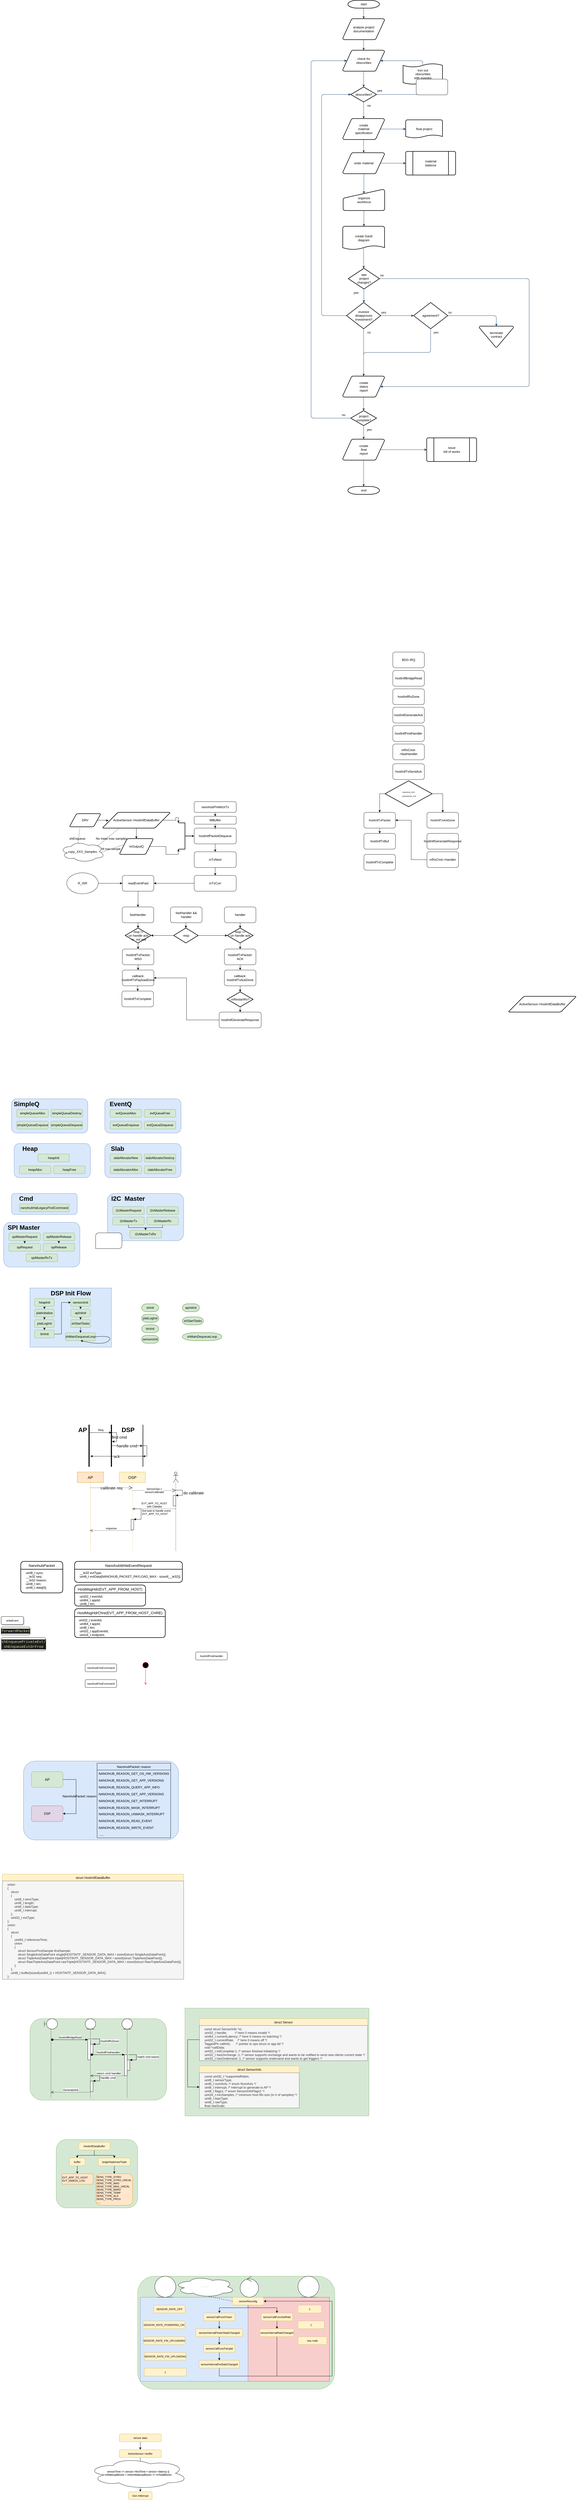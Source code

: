 <mxfile version="20.2.3" type="github">
  <diagram id="6a731a19-8d31-9384-78a2-239565b7b9f0" name="Page-1">
    <mxGraphModel dx="2406" dy="663" grid="1" gridSize="10" guides="1" tooltips="1" connect="1" arrows="1" fold="1" page="1" pageScale="1" pageWidth="1169" pageHeight="827" background="none" math="0" shadow="0">
      <root>
        <mxCell id="0" />
        <mxCell id="1" parent="0" />
        <mxCell id="jraqnc70_kOx0N8XIIZB-239" value="" style="rounded=1;whiteSpace=wrap;html=1;labelBorderColor=none;fontSize=1;fillColor=#d5e8d4;strokeColor=#82b366;" vertex="1" parent="1">
          <mxGeometry x="-540" y="8720" width="750" height="430" as="geometry" />
        </mxCell>
        <mxCell id="jraqnc70_kOx0N8XIIZB-264" value="" style="rounded=0;whiteSpace=wrap;html=1;labelBorderColor=none;fontSize=1;fillColor=#f8cecc;strokeColor=#b85450;" vertex="1" parent="1">
          <mxGeometry x="-120" y="8800" width="310" height="320" as="geometry" />
        </mxCell>
        <mxCell id="jraqnc70_kOx0N8XIIZB-240" value="" style="rounded=0;whiteSpace=wrap;html=1;labelBorderColor=none;fontSize=1;fillColor=#dae8fc;strokeColor=#6c8ebf;" vertex="1" parent="1">
          <mxGeometry x="-530" y="8800" width="410" height="320" as="geometry" />
        </mxCell>
        <mxCell id="jraqnc70_kOx0N8XIIZB-158" value="" style="rounded=0;whiteSpace=wrap;html=1;fillColor=#d5e8d4;strokeColor=#82b366;" vertex="1" parent="1">
          <mxGeometry x="-360" y="7700" width="700" height="410" as="geometry" />
        </mxCell>
        <mxCell id="jraqnc70_kOx0N8XIIZB-109" value="" style="rounded=1;labelBackgroundColor=none;fontSize=10;strokeColor=#82b366;fillColor=#d5e8d4;" vertex="1" parent="1">
          <mxGeometry x="-850" y="8200" width="310" height="260" as="geometry" />
        </mxCell>
        <mxCell id="jraqnc70_kOx0N8XIIZB-58" value="" style="rounded=1;whiteSpace=wrap;html=1;fillColor=#dae8fc;strokeColor=#6c8ebf;" vertex="1" parent="1">
          <mxGeometry x="-974.5" y="6760" width="590" height="300" as="geometry" />
        </mxCell>
        <mxCell id="2" value="start" style="shape=mxgraph.flowchart.terminator;strokeWidth=2;gradientColor=none;gradientDirection=north;fontStyle=0;html=1;" parent="1" vertex="1">
          <mxGeometry x="260" y="60" width="120" height="30" as="geometry" />
        </mxCell>
        <mxCell id="3" value="analyse project&#xa; documentation" style="shape=mxgraph.flowchart.data;strokeWidth=2;gradientColor=none;gradientDirection=north;fontStyle=0;html=1;" parent="1" vertex="1">
          <mxGeometry x="240.5" y="130" width="159" height="80" as="geometry" />
        </mxCell>
        <mxCell id="4" value="create&#xa;material&#xa;specification" style="shape=mxgraph.flowchart.data;strokeWidth=2;gradientColor=none;gradientDirection=north;fontStyle=0;html=1;" parent="1" vertex="1">
          <mxGeometry x="240.5" y="510" width="159" height="80" as="geometry" />
        </mxCell>
        <mxCell id="5" value="check for&#xa;obscurities" style="shape=mxgraph.flowchart.data;strokeWidth=2;gradientColor=none;gradientDirection=north;fontStyle=0;html=1;" parent="1" vertex="1">
          <mxGeometry x="240.5" y="250" width="159" height="80" as="geometry" />
        </mxCell>
        <mxCell id="6" value="obscurities?" style="shape=mxgraph.flowchart.decision;strokeWidth=2;gradientColor=none;gradientDirection=north;fontStyle=0;html=1;" parent="1" vertex="1">
          <mxGeometry x="271" y="390" width="98" height="57" as="geometry" />
        </mxCell>
        <mxCell id="7" style="fontStyle=1;strokeColor=#003366;strokeWidth=1;html=1;" parent="1" source="2" target="3" edge="1">
          <mxGeometry relative="1" as="geometry" />
        </mxCell>
        <mxCell id="8" style="fontStyle=1;strokeColor=#003366;strokeWidth=1;html=1;" parent="1" source="3" target="5" edge="1">
          <mxGeometry relative="1" as="geometry" />
        </mxCell>
        <mxCell id="9" style="entryX=0.5;entryY=0;entryPerimeter=0;fontStyle=1;strokeColor=#003366;strokeWidth=1;html=1;" parent="1" source="5" target="6" edge="1">
          <mxGeometry relative="1" as="geometry" />
        </mxCell>
        <mxCell id="10" value="" style="edgeStyle=elbowEdgeStyle;elbow=horizontal;entryX=0.5;entryY=0.91;entryPerimeter=0;exitX=1;exitY=0.5;exitPerimeter=0;fontStyle=1;strokeColor=#003366;strokeWidth=1;html=1;" parent="1" source="6" target="51" edge="1">
          <mxGeometry x="381" y="28.5" width="100" height="100" as="geometry">
            <mxPoint x="750" y="447" as="sourcePoint" />
            <mxPoint x="765.395" y="318.5" as="targetPoint" />
            <Array as="points">
              <mxPoint x="545" y="400" />
            </Array>
          </mxGeometry>
        </mxCell>
        <mxCell id="11" value="yes" style="text;fontStyle=0;html=1;strokeColor=none;gradientColor=none;fillColor=none;strokeWidth=2;" parent="1" vertex="1">
          <mxGeometry x="370" y="390" width="40" height="26" as="geometry" />
        </mxCell>
        <mxCell id="12" value="" style="edgeStyle=elbowEdgeStyle;elbow=horizontal;fontColor=#001933;fontStyle=1;strokeColor=#003366;strokeWidth=1;html=1;" parent="1" source="6" target="4" edge="1">
          <mxGeometry width="100" height="100" as="geometry">
            <mxPoint y="100" as="sourcePoint" />
            <mxPoint x="100" as="targetPoint" />
          </mxGeometry>
        </mxCell>
        <mxCell id="13" value="order material" style="shape=mxgraph.flowchart.data;strokeWidth=2;gradientColor=none;gradientDirection=north;fontStyle=0;html=1;" parent="1" vertex="1">
          <mxGeometry x="240.5" y="640" width="159" height="80" as="geometry" />
        </mxCell>
        <mxCell id="14" value="no" style="text;fontStyle=0;html=1;strokeColor=none;gradientColor=none;fillColor=none;strokeWidth=2;align=center;" parent="1" vertex="1">
          <mxGeometry x="320" y="447" width="40" height="26" as="geometry" />
        </mxCell>
        <mxCell id="15" value="final project" style="shape=mxgraph.flowchart.document;strokeWidth=2;gradientColor=none;gradientDirection=north;fontStyle=0;html=1;" parent="1" vertex="1">
          <mxGeometry x="480" y="515" width="140" height="70" as="geometry" />
        </mxCell>
        <mxCell id="16" value="" style="edgeStyle=elbowEdgeStyle;elbow=horizontal;exitX=0.905;exitY=0.5;exitPerimeter=0;fontStyle=1;strokeColor=#003366;strokeWidth=1;html=1;" parent="1" source="4" target="15" edge="1">
          <mxGeometry width="100" height="100" as="geometry">
            <mxPoint y="100" as="sourcePoint" />
            <mxPoint x="100" as="targetPoint" />
          </mxGeometry>
        </mxCell>
        <mxCell id="17" value="" style="edgeStyle=elbowEdgeStyle;elbow=horizontal;fontStyle=1;strokeColor=#003366;strokeWidth=1;html=1;" parent="1" source="4" target="13" edge="1">
          <mxGeometry width="100" height="100" as="geometry">
            <mxPoint y="100" as="sourcePoint" />
            <mxPoint x="100" as="targetPoint" />
          </mxGeometry>
        </mxCell>
        <mxCell id="18" value="material&#xa;balance" style="shape=mxgraph.flowchart.predefined_process;strokeWidth=2;gradientColor=none;gradientDirection=north;fontStyle=0;html=1;" parent="1" vertex="1">
          <mxGeometry x="480" y="635" width="190" height="90" as="geometry" />
        </mxCell>
        <mxCell id="19" value="" style="edgeStyle=elbowEdgeStyle;elbow=horizontal;exitX=0.905;exitY=0.5;exitPerimeter=0;fontStyle=1;strokeColor=#003366;strokeWidth=1;html=1;" parent="1" source="13" target="18" edge="1">
          <mxGeometry width="100" height="100" as="geometry">
            <mxPoint y="100" as="sourcePoint" />
            <mxPoint x="100" as="targetPoint" />
          </mxGeometry>
        </mxCell>
        <mxCell id="20" value="organize &#xa;workforce" style="shape=mxgraph.flowchart.manual_input;strokeWidth=2;gradientColor=none;gradientDirection=north;fontStyle=0;html=1;" parent="1" vertex="1">
          <mxGeometry x="242" y="780" width="158" height="80" as="geometry" />
        </mxCell>
        <mxCell id="21" value="" style="edgeStyle=elbowEdgeStyle;elbow=horizontal;entryX=0.5;entryY=0.195;entryPerimeter=0;fontStyle=1;strokeColor=#003366;strokeWidth=1;html=1;" parent="1" source="13" target="20" edge="1">
          <mxGeometry width="100" height="100" as="geometry">
            <mxPoint y="100" as="sourcePoint" />
            <mxPoint x="100" as="targetPoint" />
          </mxGeometry>
        </mxCell>
        <mxCell id="22" value="create Gantt&#xa;diagram" style="shape=mxgraph.flowchart.document;strokeWidth=2;gradientColor=none;gradientDirection=north;fontStyle=0;html=1;" parent="1" vertex="1">
          <mxGeometry x="240.5" y="920" width="159" height="90" as="geometry" />
        </mxCell>
        <mxCell id="23" value="" style="edgeStyle=elbowEdgeStyle;elbow=horizontal;exitX=0.5;exitY=1;exitPerimeter=0;fontStyle=1;strokeColor=#003366;strokeWidth=1;html=1;" parent="1" source="20" target="22" edge="1">
          <mxGeometry width="100" height="100" as="geometry">
            <mxPoint y="100" as="sourcePoint" />
            <mxPoint x="100" as="targetPoint" />
          </mxGeometry>
        </mxCell>
        <mxCell id="24" value="late&#xa;project&#xa;changes?" style="shape=mxgraph.flowchart.decision;strokeWidth=2;gradientColor=none;gradientDirection=north;fontStyle=0;html=1;" parent="1" vertex="1">
          <mxGeometry x="261.5" y="1080" width="119" height="78.5" as="geometry" />
        </mxCell>
        <mxCell id="25" value="" style="edgeStyle=elbowEdgeStyle;elbow=horizontal;exitX=0.5;exitY=0.9;exitPerimeter=0;fontStyle=1;strokeColor=#003366;strokeWidth=1;html=1;" parent="1" source="22" target="24" edge="1">
          <mxGeometry width="100" height="100" as="geometry">
            <mxPoint y="100" as="sourcePoint" />
            <mxPoint x="100" as="targetPoint" />
          </mxGeometry>
        </mxCell>
        <mxCell id="26" value="" style="edgeStyle=elbowEdgeStyle;elbow=horizontal;exitX=0;exitY=0.5;exitPerimeter=0;entryX=0;entryY=0.5;entryPerimeter=0;fontStyle=1;strokeColor=#003366;strokeWidth=1;html=1;" parent="1" source="28" target="6" edge="1">
          <mxGeometry width="100" height="100" as="geometry">
            <mxPoint y="100" as="sourcePoint" />
            <mxPoint x="100" as="targetPoint" />
            <Array as="points">
              <mxPoint x="160" y="850" />
            </Array>
          </mxGeometry>
        </mxCell>
        <mxCell id="27" value="yes" style="text;fontStyle=0;html=1;strokeColor=none;gradientColor=none;fillColor=none;strokeWidth=2;" parent="1" vertex="1">
          <mxGeometry x="280" y="1158.5" width="40" height="26" as="geometry" />
        </mxCell>
        <mxCell id="28" value="investor&#xa;disapproves&#xa; investment?" style="shape=mxgraph.flowchart.decision;strokeWidth=2;gradientColor=none;gradientDirection=north;fontStyle=0;html=1;" parent="1" vertex="1">
          <mxGeometry x="255" y="1210" width="130" height="100" as="geometry" />
        </mxCell>
        <mxCell id="29" value="agreement?" style="shape=mxgraph.flowchart.decision;strokeWidth=2;gradientColor=none;gradientDirection=north;fontStyle=0;html=1;" parent="1" vertex="1">
          <mxGeometry x="510" y="1210" width="130" height="100" as="geometry" />
        </mxCell>
        <mxCell id="30" value="" style="edgeStyle=elbowEdgeStyle;elbow=horizontal;exitX=0.5;exitY=1;exitPerimeter=0;fontStyle=1;strokeColor=#003366;strokeWidth=1;html=1;" parent="1" source="24" target="28" edge="1">
          <mxGeometry width="100" height="100" as="geometry">
            <mxPoint y="100" as="sourcePoint" />
            <mxPoint x="100" as="targetPoint" />
          </mxGeometry>
        </mxCell>
        <mxCell id="31" value="" style="edgeStyle=elbowEdgeStyle;elbow=horizontal;exitX=1;exitY=0.5;exitPerimeter=0;entryX=0;entryY=0.5;entryPerimeter=0;fontStyle=1;strokeColor=#003366;strokeWidth=1;html=1;" parent="1" source="28" target="29" edge="1">
          <mxGeometry width="100" height="100" as="geometry">
            <mxPoint y="100" as="sourcePoint" />
            <mxPoint x="100" as="targetPoint" />
          </mxGeometry>
        </mxCell>
        <mxCell id="32" value="terminate&#xa;contract&#xa;" style="shape=mxgraph.flowchart.merge_or_storage;strokeWidth=2;gradientColor=none;gradientDirection=north;fontStyle=0;html=1;" parent="1" vertex="1">
          <mxGeometry x="760" y="1300" width="130" height="80.5" as="geometry" />
        </mxCell>
        <mxCell id="33" value="" style="edgeStyle=elbowEdgeStyle;elbow=vertical;exitX=1;exitY=0.5;exitPerimeter=0;entryX=0.5;entryY=0;entryPerimeter=0;fontStyle=1;strokeColor=#003366;strokeWidth=1;html=1;" parent="1" source="29" target="32" edge="1">
          <mxGeometry width="100" height="100" as="geometry">
            <mxPoint y="100" as="sourcePoint" />
            <mxPoint x="100" as="targetPoint" />
            <Array as="points">
              <mxPoint x="740" y="1260" />
            </Array>
          </mxGeometry>
        </mxCell>
        <mxCell id="34" value="create&#xa;status&#xa;report" style="shape=mxgraph.flowchart.data;strokeWidth=2;gradientColor=none;gradientDirection=north;fontStyle=0;html=1;" parent="1" vertex="1">
          <mxGeometry x="240.5" y="1490" width="159" height="80" as="geometry" />
        </mxCell>
        <mxCell id="35" value="" style="edgeStyle=elbowEdgeStyle;elbow=vertical;exitX=0.5;exitY=1;exitPerimeter=0;fontColor=#001933;fontStyle=1;strokeColor=#003366;strokeWidth=1;html=1;" parent="1" source="28" target="34" edge="1">
          <mxGeometry width="100" height="100" as="geometry">
            <mxPoint y="100" as="sourcePoint" />
            <mxPoint x="100" as="targetPoint" />
          </mxGeometry>
        </mxCell>
        <mxCell id="36" value="" style="edgeStyle=elbowEdgeStyle;elbow=vertical;exitX=0.5;exitY=1;exitPerimeter=0;entryX=0.5;entryY=0;entryPerimeter=0;fontStyle=1;strokeColor=#003366;strokeWidth=1;html=1;" parent="1" source="29" target="34" edge="1">
          <mxGeometry width="100" height="100" as="geometry">
            <mxPoint y="100" as="sourcePoint" />
            <mxPoint x="100" as="targetPoint" />
          </mxGeometry>
        </mxCell>
        <mxCell id="37" value="project&#xa;complete?" style="shape=mxgraph.flowchart.decision;strokeWidth=2;gradientColor=none;gradientDirection=north;fontStyle=0;html=1;" parent="1" vertex="1">
          <mxGeometry x="271" y="1621.5" width="98" height="57" as="geometry" />
        </mxCell>
        <mxCell id="38" value="create&#xa;final&#xa;report" style="shape=mxgraph.flowchart.data;strokeWidth=2;gradientColor=none;gradientDirection=north;fontStyle=0;html=1;" parent="1" vertex="1">
          <mxGeometry x="240.5" y="1730" width="159" height="80" as="geometry" />
        </mxCell>
        <mxCell id="39" value="issue&#xa;bill of works" style="shape=mxgraph.flowchart.predefined_process;strokeWidth=2;gradientColor=none;gradientDirection=north;fontStyle=0;html=1;" parent="1" vertex="1">
          <mxGeometry x="560" y="1725" width="190" height="90" as="geometry" />
        </mxCell>
        <mxCell id="40" value="end" style="shape=mxgraph.flowchart.terminator;strokeWidth=2;gradientColor=none;gradientDirection=north;fontStyle=0;html=1;" parent="1" vertex="1">
          <mxGeometry x="260" y="1910" width="120" height="30" as="geometry" />
        </mxCell>
        <mxCell id="41" value="" style="edgeStyle=elbowEdgeStyle;elbow=vertical;exitX=0.5;exitY=1;exitPerimeter=0;entryX=0.5;entryY=0;entryPerimeter=0;fontStyle=1;strokeColor=#003366;strokeWidth=1;html=1;" parent="1" source="34" target="37" edge="1">
          <mxGeometry width="100" height="100" as="geometry">
            <mxPoint y="100" as="sourcePoint" />
            <mxPoint x="100" as="targetPoint" />
          </mxGeometry>
        </mxCell>
        <mxCell id="42" value="" style="edgeStyle=elbowEdgeStyle;elbow=vertical;exitX=0.5;exitY=1;exitPerimeter=0;entryX=0.5;entryY=0;entryPerimeter=0;fontStyle=1;strokeColor=#003366;strokeWidth=1;html=1;" parent="1" source="37" target="38" edge="1">
          <mxGeometry width="100" height="100" as="geometry">
            <mxPoint y="100" as="sourcePoint" />
            <mxPoint x="100" as="targetPoint" />
          </mxGeometry>
        </mxCell>
        <mxCell id="43" value="" style="edgeStyle=elbowEdgeStyle;elbow=vertical;exitX=0.5;exitY=1;exitPerimeter=0;entryX=0.5;entryY=0;entryPerimeter=0;fontStyle=1;strokeColor=#003366;strokeWidth=1;html=1;" parent="1" source="38" target="40" edge="1">
          <mxGeometry width="100" height="100" as="geometry">
            <mxPoint y="100" as="sourcePoint" />
            <mxPoint x="100" as="targetPoint" />
          </mxGeometry>
        </mxCell>
        <mxCell id="44" value="" style="edgeStyle=elbowEdgeStyle;elbow=vertical;exitX=0.905;exitY=0.5;exitPerimeter=0;entryX=0;entryY=0.5;entryPerimeter=0;fontStyle=1;strokeColor=#003366;strokeWidth=1;html=1;" parent="1" source="38" target="39" edge="1">
          <mxGeometry width="100" height="100" as="geometry">
            <mxPoint y="100" as="sourcePoint" />
            <mxPoint x="100" as="targetPoint" />
          </mxGeometry>
        </mxCell>
        <mxCell id="45" value="" style="edgeStyle=elbowEdgeStyle;elbow=horizontal;exitX=1;exitY=0.5;exitPerimeter=0;entryX=0.905;entryY=0.5;entryPerimeter=0;fontStyle=1;strokeColor=#003366;strokeWidth=1;html=1;" parent="1" source="24" target="34" edge="1">
          <mxGeometry width="100" height="100" as="geometry">
            <mxPoint y="100" as="sourcePoint" />
            <mxPoint x="100" as="targetPoint" />
            <Array as="points">
              <mxPoint x="950" y="1320" />
            </Array>
          </mxGeometry>
        </mxCell>
        <mxCell id="46" value="no" style="text;fontStyle=0;html=1;strokeColor=none;gradientColor=none;fillColor=none;strokeWidth=2;" parent="1" vertex="1">
          <mxGeometry x="380.5" y="1093.25" width="40" height="26" as="geometry" />
        </mxCell>
        <mxCell id="47" value="yes" style="text;fontColor=#001933;fontStyle=0;html=1;strokeColor=none;gradientColor=none;fillColor=none;strokeWidth=2;" parent="1" vertex="1">
          <mxGeometry x="385" y="1234" width="40" height="26" as="geometry" />
        </mxCell>
        <mxCell id="48" value="no" style="text;fontColor=#001933;fontStyle=0;html=1;strokeColor=none;gradientColor=none;fillColor=none;strokeWidth=2;align=center;" parent="1" vertex="1">
          <mxGeometry x="320" y="1310" width="40" height="26" as="geometry" />
        </mxCell>
        <mxCell id="49" value="yes" style="text;fontColor=#001933;fontStyle=0;html=1;strokeColor=none;gradientColor=none;fillColor=none;strokeWidth=2;align=center;" parent="1" vertex="1">
          <mxGeometry x="575" y="1310" width="40" height="26" as="geometry" />
        </mxCell>
        <mxCell id="50" value="no" style="text;fontColor=#001933;fontStyle=0;html=1;strokeColor=none;gradientColor=none;fillColor=none;strokeWidth=2;" parent="1" vertex="1">
          <mxGeometry x="640" y="1234" width="40" height="26" as="geometry" />
        </mxCell>
        <mxCell id="51" value="iron out&#xa;obscurities &#xa;with investor" style="shape=mxgraph.flowchart.paper_tape;strokeWidth=2;gradientColor=none;gradientDirection=north;fontStyle=0;html=1;" parent="1" vertex="1">
          <mxGeometry x="470" y="300" width="150" height="81" as="geometry" />
        </mxCell>
        <mxCell id="52" value="" style="edgeStyle=elbowEdgeStyle;elbow=horizontal;exitX=0.5;exitY=0.09;exitPerimeter=0;entryX=0.905;entryY=0.5;entryPerimeter=0;fontStyle=1;strokeColor=#003366;strokeWidth=1;html=1;" parent="1" source="51" target="5" edge="1">
          <mxGeometry width="100" height="100" as="geometry">
            <mxPoint y="100" as="sourcePoint" />
            <mxPoint x="100" as="targetPoint" />
            <Array as="points">
              <mxPoint x="545" y="300" />
            </Array>
          </mxGeometry>
        </mxCell>
        <mxCell id="53" value="yes" style="text;fontStyle=0;html=1;strokeColor=none;gradientColor=none;fillColor=none;strokeWidth=2;align=center;" parent="1" vertex="1">
          <mxGeometry x="321" y="1680" width="40" height="26" as="geometry" />
        </mxCell>
        <mxCell id="54" value="" style="edgeStyle=elbowEdgeStyle;elbow=horizontal;exitX=0;exitY=0.5;exitPerimeter=0;entryX=0.095;entryY=0.5;entryPerimeter=0;fontStyle=1;strokeColor=#003366;strokeWidth=1;html=1;" parent="1" source="37" target="5" edge="1">
          <mxGeometry width="100" height="100" as="geometry">
            <mxPoint y="100" as="sourcePoint" />
            <mxPoint x="100" as="targetPoint" />
            <Array as="points">
              <mxPoint x="120" y="970" />
            </Array>
          </mxGeometry>
        </mxCell>
        <mxCell id="55" value="no" style="text;fontStyle=0;html=1;strokeColor=none;gradientColor=none;fillColor=none;strokeWidth=2;" parent="1" vertex="1">
          <mxGeometry x="235" y="1624" width="40" height="26" as="geometry" />
        </mxCell>
        <mxCell id="T3vnycwtbMoYDpABDEtK-55" value="" style="rounded=1;whiteSpace=wrap;html=1;" parent="1" vertex="1">
          <mxGeometry x="520" y="360" width="120" height="60" as="geometry" />
        </mxCell>
        <mxCell id="T3vnycwtbMoYDpABDEtK-92" value="BDG IRQ" style="rounded=1;whiteSpace=wrap;html=1;" parent="1" vertex="1">
          <mxGeometry x="431" y="2540" width="120" height="60" as="geometry" />
        </mxCell>
        <mxCell id="T3vnycwtbMoYDpABDEtK-93" value="hostIntfBridgeRead" style="rounded=1;whiteSpace=wrap;html=1;" parent="1" vertex="1">
          <mxGeometry x="431" y="2610" width="120" height="60" as="geometry" />
        </mxCell>
        <mxCell id="T3vnycwtbMoYDpABDEtK-94" value="hostIntfRxDone" style="rounded=1;whiteSpace=wrap;html=1;" parent="1" vertex="1">
          <mxGeometry x="431" y="2680" width="120" height="60" as="geometry" />
        </mxCell>
        <mxCell id="T3vnycwtbMoYDpABDEtK-95" value="hostIntfGenerateAck" style="rounded=1;whiteSpace=wrap;html=1;" parent="1" vertex="1">
          <mxGeometry x="431" y="2750" width="120" height="60" as="geometry" />
        </mxCell>
        <mxCell id="T3vnycwtbMoYDpABDEtK-96" value="hostIntfFindHandler" style="rounded=1;whiteSpace=wrap;html=1;" parent="1" vertex="1">
          <mxGeometry x="431" y="2820" width="120" height="60" as="geometry" />
        </mxCell>
        <mxCell id="T3vnycwtbMoYDpABDEtK-97" value="mRxCmd-&amp;gt;fastHandler" style="rounded=1;whiteSpace=wrap;html=1;" parent="1" vertex="1">
          <mxGeometry x="431" y="2890" width="120" height="60" as="geometry" />
        </mxCell>
        <mxCell id="T3vnycwtbMoYDpABDEtK-98" value="hostIntfTxSendAck" style="rounded=1;whiteSpace=wrap;html=1;" parent="1" vertex="1">
          <mxGeometry x="431" y="2965" width="120" height="60" as="geometry" />
        </mxCell>
        <mxCell id="T3vnycwtbMoYDpABDEtK-99" style="edgeStyle=orthogonalEdgeStyle;rounded=0;orthogonalLoop=1;jettySize=auto;html=1;exitX=0.5;exitY=1;exitDx=0;exitDy=0;entryX=0.5;entryY=0;entryDx=0;entryDy=0;" parent="1" source="T3vnycwtbMoYDpABDEtK-100" target="T3vnycwtbMoYDpABDEtK-101" edge="1">
          <mxGeometry relative="1" as="geometry" />
        </mxCell>
        <mxCell id="T3vnycwtbMoYDpABDEtK-100" value="&lt;font style=&quot;font-size: 11px&quot;&gt;hostIntfTxPacket&lt;/font&gt;" style="rounded=1;whiteSpace=wrap;html=1;" parent="1" vertex="1">
          <mxGeometry x="321" y="3150" width="120" height="60" as="geometry" />
        </mxCell>
        <mxCell id="T3vnycwtbMoYDpABDEtK-101" value="hostIntfTxBuf" style="rounded=1;whiteSpace=wrap;html=1;" parent="1" vertex="1">
          <mxGeometry x="321" y="3230" width="120" height="60" as="geometry" />
        </mxCell>
        <mxCell id="T3vnycwtbMoYDpABDEtK-102" style="edgeStyle=orthogonalEdgeStyle;rounded=0;orthogonalLoop=1;jettySize=auto;html=1;exitX=0;exitY=0.5;exitDx=0;exitDy=0;exitPerimeter=0;" parent="1" source="T3vnycwtbMoYDpABDEtK-104" target="T3vnycwtbMoYDpABDEtK-100" edge="1">
          <mxGeometry relative="1" as="geometry" />
        </mxCell>
        <mxCell id="T3vnycwtbMoYDpABDEtK-103" style="edgeStyle=orthogonalEdgeStyle;rounded=0;orthogonalLoop=1;jettySize=auto;html=1;exitX=1;exitY=0.5;exitDx=0;exitDy=0;exitPerimeter=0;entryX=0.5;entryY=0;entryDx=0;entryDy=0;" parent="1" source="T3vnycwtbMoYDpABDEtK-104" target="T3vnycwtbMoYDpABDEtK-105" edge="1">
          <mxGeometry relative="1" as="geometry" />
        </mxCell>
        <mxCell id="T3vnycwtbMoYDpABDEtK-104" value="&lt;font style=&quot;font-size: 6px&quot;&gt;NANOHUB_FAST&lt;br style=&quot;font-size: 6px&quot;&gt;_UNHANDLED_ACK&lt;/font&gt;" style="shape=mxgraph.flowchart.decision;strokeWidth=2;gradientColor=none;gradientDirection=north;fontStyle=0;html=1;" parent="1" vertex="1">
          <mxGeometry x="401.5" y="3030" width="179" height="98.5" as="geometry" />
        </mxCell>
        <mxCell id="T3vnycwtbMoYDpABDEtK-105" value="&lt;font style=&quot;font-size: 11px&quot;&gt;hostIntfTxAckDone&lt;/font&gt;" style="rounded=1;whiteSpace=wrap;html=1;" parent="1" vertex="1">
          <mxGeometry x="561" y="3150" width="120" height="60" as="geometry" />
        </mxCell>
        <mxCell id="T3vnycwtbMoYDpABDEtK-106" value="hostIntfGenerateResponse" style="rounded=1;whiteSpace=wrap;html=1;" parent="1" vertex="1">
          <mxGeometry x="561" y="3230" width="120" height="60" as="geometry" />
        </mxCell>
        <mxCell id="T3vnycwtbMoYDpABDEtK-107" style="edgeStyle=orthogonalEdgeStyle;rounded=0;orthogonalLoop=1;jettySize=auto;html=1;entryX=1;entryY=0.5;entryDx=0;entryDy=0;" parent="1" source="T3vnycwtbMoYDpABDEtK-108" target="T3vnycwtbMoYDpABDEtK-100" edge="1">
          <mxGeometry relative="1" as="geometry" />
        </mxCell>
        <mxCell id="T3vnycwtbMoYDpABDEtK-108" value="mRxCmd-&amp;gt;handler" style="rounded=1;whiteSpace=wrap;html=1;" parent="1" vertex="1">
          <mxGeometry x="561" y="3300" width="120" height="60" as="geometry" />
        </mxCell>
        <mxCell id="T3vnycwtbMoYDpABDEtK-109" value="hostIntfTxComplete" style="rounded=1;whiteSpace=wrap;html=1;" parent="1" vertex="1">
          <mxGeometry x="321" y="3310" width="120" height="60" as="geometry" />
        </mxCell>
        <mxCell id="T3vnycwtbMoYDpABDEtK-126" style="edgeStyle=orthogonalEdgeStyle;rounded=0;orthogonalLoop=1;jettySize=auto;html=1;exitX=0.5;exitY=1;exitDx=0;exitDy=0;entryX=0.5;entryY=0;entryDx=0;entryDy=0;entryPerimeter=0;" parent="1" source="T3vnycwtbMoYDpABDEtK-110" target="T3vnycwtbMoYDpABDEtK-115" edge="1">
          <mxGeometry relative="1" as="geometry" />
        </mxCell>
        <mxCell id="T3vnycwtbMoYDpABDEtK-110" value="fastHandler" style="rounded=1;whiteSpace=wrap;html=1;" parent="1" vertex="1">
          <mxGeometry x="-599" y="3510" width="120" height="60" as="geometry" />
        </mxCell>
        <mxCell id="T3vnycwtbMoYDpABDEtK-137" style="edgeStyle=orthogonalEdgeStyle;rounded=0;orthogonalLoop=1;jettySize=auto;html=1;exitX=0.5;exitY=1;exitDx=0;exitDy=0;entryX=0.5;entryY=0;entryDx=0;entryDy=0;entryPerimeter=0;" parent="1" source="T3vnycwtbMoYDpABDEtK-111" target="T3vnycwtbMoYDpABDEtK-135" edge="1">
          <mxGeometry relative="1" as="geometry" />
        </mxCell>
        <mxCell id="T3vnycwtbMoYDpABDEtK-111" value="fastHandler &amp;amp;&amp;amp; handler" style="rounded=1;whiteSpace=wrap;html=1;" parent="1" vertex="1">
          <mxGeometry x="-415" y="3510" width="120" height="60" as="geometry" />
        </mxCell>
        <mxCell id="T3vnycwtbMoYDpABDEtK-130" style="edgeStyle=orthogonalEdgeStyle;rounded=0;orthogonalLoop=1;jettySize=auto;html=1;exitX=0.5;exitY=1;exitDx=0;exitDy=0;entryX=0.5;entryY=0;entryDx=0;entryDy=0;entryPerimeter=0;" parent="1" source="T3vnycwtbMoYDpABDEtK-112" target="T3vnycwtbMoYDpABDEtK-118" edge="1">
          <mxGeometry relative="1" as="geometry" />
        </mxCell>
        <mxCell id="T3vnycwtbMoYDpABDEtK-112" value="handler" style="rounded=1;whiteSpace=wrap;html=1;" parent="1" vertex="1">
          <mxGeometry x="-210" y="3510" width="120" height="60" as="geometry" />
        </mxCell>
        <mxCell id="T3vnycwtbMoYDpABDEtK-128" style="edgeStyle=orthogonalEdgeStyle;rounded=0;orthogonalLoop=1;jettySize=auto;html=1;exitX=0.5;exitY=1;exitDx=0;exitDy=0;entryX=0.5;entryY=0;entryDx=0;entryDy=0;" parent="1" source="T3vnycwtbMoYDpABDEtK-113" target="T3vnycwtbMoYDpABDEtK-116" edge="1">
          <mxGeometry relative="1" as="geometry" />
        </mxCell>
        <mxCell id="T3vnycwtbMoYDpABDEtK-113" value="hostIntfTxPacket:&lt;br&gt;MSG" style="rounded=1;whiteSpace=wrap;html=1;" parent="1" vertex="1">
          <mxGeometry x="-598.5" y="3670" width="120" height="60" as="geometry" />
        </mxCell>
        <mxCell id="T3vnycwtbMoYDpABDEtK-127" style="edgeStyle=orthogonalEdgeStyle;rounded=0;orthogonalLoop=1;jettySize=auto;html=1;exitX=0.5;exitY=1;exitDx=0;exitDy=0;exitPerimeter=0;entryX=0.5;entryY=0;entryDx=0;entryDy=0;" parent="1" source="T3vnycwtbMoYDpABDEtK-115" target="T3vnycwtbMoYDpABDEtK-113" edge="1">
          <mxGeometry relative="1" as="geometry" />
        </mxCell>
        <mxCell id="T3vnycwtbMoYDpABDEtK-115" value="resp != &lt;br&gt;un handle ack&lt;br&gt;&amp;nbsp;or&amp;nbsp; not ack" style="shape=mxgraph.flowchart.decision;strokeWidth=2;gradientColor=none;gradientDirection=north;fontStyle=0;html=1;" parent="1" vertex="1">
          <mxGeometry x="-587.5" y="3590" width="98" height="57" as="geometry" />
        </mxCell>
        <mxCell id="T3vnycwtbMoYDpABDEtK-129" style="edgeStyle=orthogonalEdgeStyle;rounded=0;orthogonalLoop=1;jettySize=auto;html=1;exitX=0.5;exitY=1;exitDx=0;exitDy=0;entryX=0.5;entryY=0;entryDx=0;entryDy=0;" parent="1" source="T3vnycwtbMoYDpABDEtK-116" target="T3vnycwtbMoYDpABDEtK-117" edge="1">
          <mxGeometry relative="1" as="geometry" />
        </mxCell>
        <mxCell id="T3vnycwtbMoYDpABDEtK-116" value="callback:&lt;br&gt;hostIntfTxPayloadDone" style="rounded=1;whiteSpace=wrap;html=1;" parent="1" vertex="1">
          <mxGeometry x="-598.5" y="3750" width="120" height="60" as="geometry" />
        </mxCell>
        <mxCell id="T3vnycwtbMoYDpABDEtK-117" value="hostIntfTxComplete" style="rounded=1;whiteSpace=wrap;html=1;" parent="1" vertex="1">
          <mxGeometry x="-600" y="3830" width="120" height="60" as="geometry" />
        </mxCell>
        <mxCell id="T3vnycwtbMoYDpABDEtK-131" style="edgeStyle=orthogonalEdgeStyle;rounded=0;orthogonalLoop=1;jettySize=auto;html=1;exitX=0.5;exitY=1;exitDx=0;exitDy=0;exitPerimeter=0;entryX=0.5;entryY=0;entryDx=0;entryDy=0;" parent="1" source="T3vnycwtbMoYDpABDEtK-118" target="T3vnycwtbMoYDpABDEtK-119" edge="1">
          <mxGeometry relative="1" as="geometry" />
        </mxCell>
        <mxCell id="T3vnycwtbMoYDpABDEtK-118" value="resp == &lt;br&gt;un handle ack&lt;br&gt;&amp;nbsp;" style="shape=mxgraph.flowchart.decision;strokeWidth=2;gradientColor=none;gradientDirection=north;fontStyle=0;html=1;" parent="1" vertex="1">
          <mxGeometry x="-199" y="3590" width="98" height="57" as="geometry" />
        </mxCell>
        <mxCell id="T3vnycwtbMoYDpABDEtK-132" style="edgeStyle=orthogonalEdgeStyle;rounded=0;orthogonalLoop=1;jettySize=auto;html=1;exitX=0.5;exitY=1;exitDx=0;exitDy=0;entryX=0.5;entryY=0;entryDx=0;entryDy=0;" parent="1" source="T3vnycwtbMoYDpABDEtK-119" target="T3vnycwtbMoYDpABDEtK-120" edge="1">
          <mxGeometry relative="1" as="geometry" />
        </mxCell>
        <mxCell id="T3vnycwtbMoYDpABDEtK-119" value="hostIntfTxPacket:&lt;br&gt;ACK" style="rounded=1;whiteSpace=wrap;html=1;" parent="1" vertex="1">
          <mxGeometry x="-210" y="3670" width="120" height="60" as="geometry" />
        </mxCell>
        <mxCell id="T3vnycwtbMoYDpABDEtK-133" style="edgeStyle=orthogonalEdgeStyle;rounded=0;orthogonalLoop=1;jettySize=auto;html=1;exitX=0.5;exitY=1;exitDx=0;exitDy=0;entryX=0.5;entryY=0;entryDx=0;entryDy=0;entryPerimeter=0;" parent="1" source="T3vnycwtbMoYDpABDEtK-120" target="T3vnycwtbMoYDpABDEtK-122" edge="1">
          <mxGeometry relative="1" as="geometry" />
        </mxCell>
        <mxCell id="T3vnycwtbMoYDpABDEtK-120" value="callback:&lt;br&gt;hostIntfTxAckDone" style="rounded=1;whiteSpace=wrap;html=1;" parent="1" vertex="1">
          <mxGeometry x="-210" y="3750" width="120" height="60" as="geometry" />
        </mxCell>
        <mxCell id="T3vnycwtbMoYDpABDEtK-125" style="edgeStyle=orthogonalEdgeStyle;rounded=0;orthogonalLoop=1;jettySize=auto;html=1;entryX=1;entryY=0.5;entryDx=0;entryDy=0;" parent="1" source="T3vnycwtbMoYDpABDEtK-121" target="T3vnycwtbMoYDpABDEtK-116" edge="1">
          <mxGeometry relative="1" as="geometry" />
        </mxCell>
        <mxCell id="T3vnycwtbMoYDpABDEtK-121" value="hostIntfGenerateResponse" style="rounded=1;whiteSpace=wrap;html=1;" parent="1" vertex="1">
          <mxGeometry x="-230" y="3910" width="160" height="60" as="geometry" />
        </mxCell>
        <mxCell id="T3vnycwtbMoYDpABDEtK-124" style="edgeStyle=orthogonalEdgeStyle;rounded=0;orthogonalLoop=1;jettySize=auto;html=1;exitX=0.5;exitY=1;exitDx=0;exitDy=0;exitPerimeter=0;" parent="1" source="T3vnycwtbMoYDpABDEtK-122" target="T3vnycwtbMoYDpABDEtK-121" edge="1">
          <mxGeometry relative="1" as="geometry" />
        </mxCell>
        <mxCell id="T3vnycwtbMoYDpABDEtK-122" value="mRestartRx?" style="shape=mxgraph.flowchart.decision;strokeWidth=2;gradientColor=none;gradientDirection=north;fontStyle=0;html=1;" parent="1" vertex="1">
          <mxGeometry x="-199" y="3833" width="98" height="57" as="geometry" />
        </mxCell>
        <mxCell id="T3vnycwtbMoYDpABDEtK-136" value="" style="edgeStyle=orthogonalEdgeStyle;rounded=0;orthogonalLoop=1;jettySize=auto;html=1;" parent="1" source="T3vnycwtbMoYDpABDEtK-135" target="T3vnycwtbMoYDpABDEtK-115" edge="1">
          <mxGeometry relative="1" as="geometry" />
        </mxCell>
        <mxCell id="T3vnycwtbMoYDpABDEtK-138" style="edgeStyle=orthogonalEdgeStyle;rounded=0;orthogonalLoop=1;jettySize=auto;html=1;" parent="1" source="T3vnycwtbMoYDpABDEtK-135" target="T3vnycwtbMoYDpABDEtK-118" edge="1">
          <mxGeometry relative="1" as="geometry" />
        </mxCell>
        <mxCell id="T3vnycwtbMoYDpABDEtK-135" value="resp" style="shape=mxgraph.flowchart.decision;strokeWidth=2;gradientColor=none;gradientDirection=north;fontStyle=0;html=1;" parent="1" vertex="1">
          <mxGeometry x="-403" y="3590" width="93" height="57" as="geometry" />
        </mxCell>
        <mxCell id="pI9McHAt1SIaVRNVlYuP-62" value="ActiveSensor::HostIntfDataBuffer" style="shape=parallelogram;html=1;strokeWidth=2;perimeter=parallelogramPerimeter;whiteSpace=wrap;rounded=1;arcSize=12;size=0.23;" parent="1" vertex="1">
          <mxGeometry x="870" y="3850" width="260" height="60" as="geometry" />
        </mxCell>
        <mxCell id="pI9McHAt1SIaVRNVlYuP-75" style="edgeStyle=orthogonalEdgeStyle;rounded=0;orthogonalLoop=1;jettySize=auto;html=1;entryX=0.092;entryY=0.517;entryDx=0;entryDy=0;entryPerimeter=0;" parent="1" source="pI9McHAt1SIaVRNVlYuP-76" target="pI9McHAt1SIaVRNVlYuP-79" edge="1">
          <mxGeometry relative="1" as="geometry" />
        </mxCell>
        <mxCell id="pI9McHAt1SIaVRNVlYuP-76" value="DRV" style="shape=parallelogram;html=1;strokeWidth=2;perimeter=parallelogramPerimeter;whiteSpace=wrap;rounded=1;arcSize=12;size=0.23;" parent="1" vertex="1">
          <mxGeometry x="-800" y="3155" width="120" height="50" as="geometry" />
        </mxCell>
        <mxCell id="pI9McHAt1SIaVRNVlYuP-77" style="edgeStyle=orthogonalEdgeStyle;rounded=0;orthogonalLoop=1;jettySize=auto;html=1;entryX=0.5;entryY=0;entryDx=0;entryDy=0;" parent="1" source="pI9McHAt1SIaVRNVlYuP-79" target="pI9McHAt1SIaVRNVlYuP-81" edge="1">
          <mxGeometry relative="1" as="geometry" />
        </mxCell>
        <mxCell id="pI9McHAt1SIaVRNVlYuP-78" style="edgeStyle=orthogonalEdgeStyle;rounded=0;orthogonalLoop=1;jettySize=auto;html=1;entryX=1;entryY=1;entryDx=0;entryDy=0;entryPerimeter=0;" parent="1" source="pI9McHAt1SIaVRNVlYuP-79" target="pI9McHAt1SIaVRNVlYuP-83" edge="1">
          <mxGeometry relative="1" as="geometry" />
        </mxCell>
        <mxCell id="pI9McHAt1SIaVRNVlYuP-79" value="ActiveSensor::HostIntfDataBuffer" style="shape=parallelogram;html=1;strokeWidth=2;perimeter=parallelogramPerimeter;whiteSpace=wrap;rounded=1;arcSize=12;size=0.23;" parent="1" vertex="1">
          <mxGeometry x="-675" y="3150" width="260" height="60" as="geometry" />
        </mxCell>
        <mxCell id="pI9McHAt1SIaVRNVlYuP-80" style="edgeStyle=orthogonalEdgeStyle;rounded=0;orthogonalLoop=1;jettySize=auto;html=1;entryX=1;entryY=0;entryDx=0;entryDy=0;entryPerimeter=0;" parent="1" source="pI9McHAt1SIaVRNVlYuP-81" target="pI9McHAt1SIaVRNVlYuP-83" edge="1">
          <mxGeometry relative="1" as="geometry" />
        </mxCell>
        <mxCell id="pI9McHAt1SIaVRNVlYuP-81" value="mOutputQ" style="shape=parallelogram;html=1;strokeWidth=2;perimeter=parallelogramPerimeter;whiteSpace=wrap;rounded=1;arcSize=12;size=0.23;" parent="1" vertex="1">
          <mxGeometry x="-610" y="3250" width="130" height="60" as="geometry" />
        </mxCell>
        <mxCell id="pI9McHAt1SIaVRNVlYuP-82" style="edgeStyle=orthogonalEdgeStyle;rounded=0;orthogonalLoop=1;jettySize=auto;html=1;entryX=0;entryY=0.5;entryDx=0;entryDy=0;" parent="1" source="pI9McHAt1SIaVRNVlYuP-83" target="pI9McHAt1SIaVRNVlYuP-85" edge="1">
          <mxGeometry relative="1" as="geometry" />
        </mxCell>
        <mxCell id="pI9McHAt1SIaVRNVlYuP-83" value="" style="strokeWidth=2;html=1;shape=mxgraph.flowchart.annotation_2;align=left;labelPosition=right;pointerEvents=1;rotation=-180;" parent="1" vertex="1">
          <mxGeometry x="-385" y="3190" width="50" height="100" as="geometry" />
        </mxCell>
        <mxCell id="pI9McHAt1SIaVRNVlYuP-84" style="edgeStyle=orthogonalEdgeStyle;rounded=0;orthogonalLoop=1;jettySize=auto;html=1;entryX=0.5;entryY=0;entryDx=0;entryDy=0;" parent="1" source="pI9McHAt1SIaVRNVlYuP-85" target="pI9McHAt1SIaVRNVlYuP-88" edge="1">
          <mxGeometry relative="1" as="geometry" />
        </mxCell>
        <mxCell id="pI9McHAt1SIaVRNVlYuP-85" value="hostIntfPacketDequeue" style="rounded=1;whiteSpace=wrap;html=1;" parent="1" vertex="1">
          <mxGeometry x="-325" y="3210" width="160" height="60" as="geometry" />
        </mxCell>
        <mxCell id="pI9McHAt1SIaVRNVlYuP-93" style="edgeStyle=orthogonalEdgeStyle;rounded=0;orthogonalLoop=1;jettySize=auto;html=1;entryX=1;entryY=0.5;entryDx=0;entryDy=0;" parent="1" source="pI9McHAt1SIaVRNVlYuP-86" target="pI9McHAt1SIaVRNVlYuP-91" edge="1">
          <mxGeometry relative="1" as="geometry">
            <mxPoint x="-460" y="3420" as="targetPoint" />
          </mxGeometry>
        </mxCell>
        <mxCell id="pI9McHAt1SIaVRNVlYuP-86" value="mTxCurr" style="rounded=1;whiteSpace=wrap;html=1;" parent="1" vertex="1">
          <mxGeometry x="-325" y="3390" width="160" height="60" as="geometry" />
        </mxCell>
        <mxCell id="pI9McHAt1SIaVRNVlYuP-87" style="edgeStyle=orthogonalEdgeStyle;rounded=0;orthogonalLoop=1;jettySize=auto;html=1;entryX=0.5;entryY=0;entryDx=0;entryDy=0;" parent="1" source="pI9McHAt1SIaVRNVlYuP-88" target="pI9McHAt1SIaVRNVlYuP-86" edge="1">
          <mxGeometry relative="1" as="geometry" />
        </mxCell>
        <mxCell id="pI9McHAt1SIaVRNVlYuP-88" value="mTxNext" style="rounded=1;whiteSpace=wrap;html=1;" parent="1" vertex="1">
          <mxGeometry x="-325" y="3300" width="160" height="60" as="geometry" />
        </mxCell>
        <mxCell id="pI9McHAt1SIaVRNVlYuP-92" style="edgeStyle=orthogonalEdgeStyle;rounded=0;orthogonalLoop=1;jettySize=auto;html=1;entryX=0.5;entryY=0;entryDx=0;entryDy=0;" parent="1" source="pI9McHAt1SIaVRNVlYuP-91" target="T3vnycwtbMoYDpABDEtK-110" edge="1">
          <mxGeometry relative="1" as="geometry" />
        </mxCell>
        <mxCell id="pI9McHAt1SIaVRNVlYuP-91" value="readEventFast" style="rounded=1;whiteSpace=wrap;html=1;" parent="1" vertex="1">
          <mxGeometry x="-598.5" y="3390" width="120" height="60" as="geometry" />
        </mxCell>
        <mxCell id="pI9McHAt1SIaVRNVlYuP-95" style="edgeStyle=orthogonalEdgeStyle;rounded=0;orthogonalLoop=1;jettySize=auto;html=1;entryX=0;entryY=0.5;entryDx=0;entryDy=0;" parent="1" source="pI9McHAt1SIaVRNVlYuP-94" target="pI9McHAt1SIaVRNVlYuP-91" edge="1">
          <mxGeometry relative="1" as="geometry" />
        </mxCell>
        <mxCell id="pI9McHAt1SIaVRNVlYuP-94" value="R_ISR" style="ellipse;whiteSpace=wrap;html=1;" parent="1" vertex="1">
          <mxGeometry x="-810" y="3380" width="120" height="80" as="geometry" />
        </mxCell>
        <mxCell id="pI9McHAt1SIaVRNVlYuP-97" value="copy_XXX_Samples" style="ellipse;shape=cloud;whiteSpace=wrap;html=1;" parent="1" vertex="1">
          <mxGeometry x="-835" y="3260" width="170" height="80" as="geometry" />
        </mxCell>
        <mxCell id="pI9McHAt1SIaVRNVlYuP-104" value="shEnqueue" style="text;html=1;align=center;verticalAlign=middle;resizable=0;points=[];autosize=1;strokeColor=none;" parent="1" vertex="1">
          <mxGeometry x="-810" y="3240" width="80" height="20" as="geometry" />
        </mxCell>
        <mxCell id="pI9McHAt1SIaVRNVlYuP-112" value="" style="endArrow=none;dashed=1;html=1;entryX=0.4;entryY=0.1;entryDx=0;entryDy=0;entryPerimeter=0;" parent="1" target="pI9McHAt1SIaVRNVlYuP-97" edge="1">
          <mxGeometry width="50" height="50" relative="1" as="geometry">
            <mxPoint x="-760" y="3210" as="sourcePoint" />
            <mxPoint x="-220" y="3160" as="targetPoint" />
          </mxGeometry>
        </mxCell>
        <mxCell id="pI9McHAt1SIaVRNVlYuP-113" value="" style="endArrow=none;dashed=1;html=1;entryX=0.25;entryY=1;entryDx=0;entryDy=0;exitX=0.829;exitY=0.238;exitDx=0;exitDy=0;exitPerimeter=0;" parent="1" source="pI9McHAt1SIaVRNVlYuP-97" target="pI9McHAt1SIaVRNVlYuP-79" edge="1">
          <mxGeometry width="50" height="50" relative="1" as="geometry">
            <mxPoint x="-670" y="3280" as="sourcePoint" />
            <mxPoint x="-620" y="3230" as="targetPoint" />
          </mxGeometry>
        </mxCell>
        <mxCell id="pI9McHAt1SIaVRNVlYuP-115" value="fill max sample" style="edgeLabel;html=1;align=center;verticalAlign=middle;resizable=0;points=[];" parent="pI9McHAt1SIaVRNVlYuP-113" vertex="1" connectable="0">
          <mxGeometry x="0.146" y="-5" relative="1" as="geometry">
            <mxPoint y="46" as="offset" />
          </mxGeometry>
        </mxCell>
        <mxCell id="pI9McHAt1SIaVRNVlYuP-114" value="" style="endArrow=none;dashed=1;html=1;entryX=0.108;entryY=0.4;entryDx=0;entryDy=0;entryPerimeter=0;exitX=0.918;exitY=0.525;exitDx=0;exitDy=0;exitPerimeter=0;" parent="1" source="pI9McHAt1SIaVRNVlYuP-97" target="pI9McHAt1SIaVRNVlYuP-81" edge="1">
          <mxGeometry width="50" height="50" relative="1" as="geometry">
            <mxPoint x="-650" y="3310" as="sourcePoint" />
            <mxPoint x="-600" y="3260" as="targetPoint" />
          </mxGeometry>
        </mxCell>
        <mxCell id="pI9McHAt1SIaVRNVlYuP-116" value="No meet max samples" style="text;html=1;align=center;verticalAlign=middle;resizable=0;points=[];autosize=1;strokeColor=none;" parent="1" vertex="1">
          <mxGeometry x="-705" y="3240" width="130" height="20" as="geometry" />
        </mxCell>
        <mxCell id="pI9McHAt1SIaVRNVlYuP-119" style="edgeStyle=orthogonalEdgeStyle;rounded=0;orthogonalLoop=1;jettySize=auto;html=1;entryX=0.5;entryY=0;entryDx=0;entryDy=0;" parent="1" source="pI9McHAt1SIaVRNVlYuP-117" target="pI9McHAt1SIaVRNVlYuP-118" edge="1">
          <mxGeometry relative="1" as="geometry" />
        </mxCell>
        <mxCell id="pI9McHAt1SIaVRNVlYuP-117" value="nanohubPrefetchTx" style="rounded=1;whiteSpace=wrap;html=1;" parent="1" vertex="1">
          <mxGeometry x="-325" y="3109.25" width="160" height="40.75" as="geometry" />
        </mxCell>
        <mxCell id="pI9McHAt1SIaVRNVlYuP-120" style="edgeStyle=orthogonalEdgeStyle;rounded=0;orthogonalLoop=1;jettySize=auto;html=1;entryX=0.5;entryY=0;entryDx=0;entryDy=0;" parent="1" source="pI9McHAt1SIaVRNVlYuP-118" target="pI9McHAt1SIaVRNVlYuP-85" edge="1">
          <mxGeometry relative="1" as="geometry" />
        </mxCell>
        <mxCell id="pI9McHAt1SIaVRNVlYuP-118" value="fillBuffer" style="rounded=1;whiteSpace=wrap;html=1;" parent="1" vertex="1">
          <mxGeometry x="-325" y="3165" width="160" height="30" as="geometry" />
        </mxCell>
        <mxCell id="a23rh28UasctOaA2FhJo-58" value="" style="rounded=1;whiteSpace=wrap;html=1;fillColor=#dae8fc;strokeColor=#6c8ebf;" parent="1" vertex="1">
          <mxGeometry x="-1020" y="4240" width="290" height="130" as="geometry" />
        </mxCell>
        <mxCell id="a23rh28UasctOaA2FhJo-60" value="SimpleQ&amp;nbsp;" style="text;strokeColor=none;fillColor=none;html=1;fontSize=24;fontStyle=1;verticalAlign=middle;align=center;" parent="1" vertex="1">
          <mxGeometry x="-1010" y="4240" width="100" height="40" as="geometry" />
        </mxCell>
        <mxCell id="a23rh28UasctOaA2FhJo-62" value="simpleQueueAlloc" style="rounded=1;whiteSpace=wrap;html=1;fillColor=#d5e8d4;strokeColor=#82b366;" parent="1" vertex="1">
          <mxGeometry x="-1000" y="4280" width="120" height="30" as="geometry" />
        </mxCell>
        <mxCell id="a23rh28UasctOaA2FhJo-63" value="simpleQueueDestroy" style="rounded=1;whiteSpace=wrap;html=1;fillColor=#d5e8d4;strokeColor=#82b366;" parent="1" vertex="1">
          <mxGeometry x="-870" y="4280" width="120" height="30" as="geometry" />
        </mxCell>
        <mxCell id="a23rh28UasctOaA2FhJo-64" value="simpleQueueEnqueue" style="rounded=1;whiteSpace=wrap;html=1;fillColor=#d5e8d4;strokeColor=#82b366;" parent="1" vertex="1">
          <mxGeometry x="-1000" y="4325" width="120" height="30" as="geometry" />
        </mxCell>
        <mxCell id="a23rh28UasctOaA2FhJo-65" value="simpleQueueDequeue" style="rounded=1;whiteSpace=wrap;html=1;fillColor=#d5e8d4;strokeColor=#82b366;" parent="1" vertex="1">
          <mxGeometry x="-870" y="4325" width="120" height="30" as="geometry" />
        </mxCell>
        <mxCell id="a23rh28UasctOaA2FhJo-66" value="" style="rounded=1;whiteSpace=wrap;html=1;fillColor=#dae8fc;strokeColor=#6c8ebf;" parent="1" vertex="1">
          <mxGeometry x="-665" y="4240" width="290" height="130" as="geometry" />
        </mxCell>
        <mxCell id="a23rh28UasctOaA2FhJo-67" value="EventQ" style="text;strokeColor=none;fillColor=none;html=1;fontSize=24;fontStyle=1;verticalAlign=middle;align=center;" parent="1" vertex="1">
          <mxGeometry x="-655" y="4240" width="100" height="40" as="geometry" />
        </mxCell>
        <mxCell id="a23rh28UasctOaA2FhJo-68" value="evtQueueAlloc" style="rounded=1;whiteSpace=wrap;html=1;fillColor=#d5e8d4;strokeColor=#82b366;" parent="1" vertex="1">
          <mxGeometry x="-645" y="4280" width="120" height="30" as="geometry" />
        </mxCell>
        <mxCell id="a23rh28UasctOaA2FhJo-69" value="evtQueueFree" style="rounded=1;whiteSpace=wrap;html=1;fillColor=#d5e8d4;strokeColor=#82b366;" parent="1" vertex="1">
          <mxGeometry x="-515" y="4280" width="120" height="30" as="geometry" />
        </mxCell>
        <mxCell id="a23rh28UasctOaA2FhJo-70" value="evtQueueEnqueue" style="rounded=1;whiteSpace=wrap;html=1;fillColor=#d5e8d4;strokeColor=#82b366;" parent="1" vertex="1">
          <mxGeometry x="-645" y="4325" width="120" height="30" as="geometry" />
        </mxCell>
        <mxCell id="a23rh28UasctOaA2FhJo-71" value="evtQueueDequeue" style="rounded=1;whiteSpace=wrap;html=1;fillColor=#d5e8d4;strokeColor=#82b366;" parent="1" vertex="1">
          <mxGeometry x="-515" y="4325" width="120" height="30" as="geometry" />
        </mxCell>
        <mxCell id="a23rh28UasctOaA2FhJo-72" value="" style="rounded=1;whiteSpace=wrap;html=1;fillColor=#dae8fc;strokeColor=#6c8ebf;" parent="1" vertex="1">
          <mxGeometry x="-1010" y="4410" width="290" height="130" as="geometry" />
        </mxCell>
        <mxCell id="a23rh28UasctOaA2FhJo-73" value="Heap" style="text;strokeColor=none;fillColor=none;html=1;fontSize=24;fontStyle=1;verticalAlign=middle;align=center;" parent="1" vertex="1">
          <mxGeometry x="-1000" y="4410" width="100" height="40" as="geometry" />
        </mxCell>
        <mxCell id="a23rh28UasctOaA2FhJo-74" value="heapInit" style="rounded=1;whiteSpace=wrap;html=1;fillColor=#d5e8d4;strokeColor=#82b366;" parent="1" vertex="1">
          <mxGeometry x="-920" y="4450" width="120" height="30" as="geometry" />
        </mxCell>
        <mxCell id="a23rh28UasctOaA2FhJo-76" value="heapAlloc" style="rounded=1;whiteSpace=wrap;html=1;fillColor=#d5e8d4;strokeColor=#82b366;" parent="1" vertex="1">
          <mxGeometry x="-990" y="4495" width="120" height="30" as="geometry" />
        </mxCell>
        <mxCell id="a23rh28UasctOaA2FhJo-77" value="heapFree" style="rounded=1;whiteSpace=wrap;html=1;fillColor=#d5e8d4;strokeColor=#82b366;" parent="1" vertex="1">
          <mxGeometry x="-860" y="4495" width="120" height="30" as="geometry" />
        </mxCell>
        <mxCell id="a23rh28UasctOaA2FhJo-78" value="" style="rounded=1;whiteSpace=wrap;html=1;fillColor=#dae8fc;strokeColor=#6c8ebf;" parent="1" vertex="1">
          <mxGeometry x="-665" y="4410" width="290" height="130" as="geometry" />
        </mxCell>
        <mxCell id="a23rh28UasctOaA2FhJo-83" value="" style="edgeStyle=orthogonalEdgeStyle;rounded=0;orthogonalLoop=1;jettySize=auto;html=1;" parent="1" source="a23rh28UasctOaA2FhJo-79" target="a23rh28UasctOaA2FhJo-80" edge="1">
          <mxGeometry relative="1" as="geometry" />
        </mxCell>
        <mxCell id="a23rh28UasctOaA2FhJo-79" value="Slab" style="text;strokeColor=none;fillColor=none;html=1;fontSize=24;fontStyle=1;verticalAlign=middle;align=center;" parent="1" vertex="1">
          <mxGeometry x="-655" y="4410" width="75" height="40" as="geometry" />
        </mxCell>
        <mxCell id="a23rh28UasctOaA2FhJo-80" value="slabAllocatorNew" style="rounded=1;whiteSpace=wrap;html=1;fillColor=#d5e8d4;strokeColor=#82b366;" parent="1" vertex="1">
          <mxGeometry x="-645" y="4450" width="120" height="30" as="geometry" />
        </mxCell>
        <mxCell id="a23rh28UasctOaA2FhJo-81" value="slabAllocatorAlloc" style="rounded=1;whiteSpace=wrap;html=1;fillColor=#d5e8d4;strokeColor=#82b366;" parent="1" vertex="1">
          <mxGeometry x="-645" y="4495" width="120" height="30" as="geometry" />
        </mxCell>
        <mxCell id="a23rh28UasctOaA2FhJo-82" value="slabAllocatorFree" style="rounded=1;whiteSpace=wrap;html=1;fillColor=#d5e8d4;strokeColor=#82b366;" parent="1" vertex="1">
          <mxGeometry x="-515" y="4495" width="120" height="30" as="geometry" />
        </mxCell>
        <mxCell id="a23rh28UasctOaA2FhJo-84" value="slabAllocatorDestroy" style="rounded=1;whiteSpace=wrap;html=1;fillColor=#d5e8d4;strokeColor=#82b366;" parent="1" vertex="1">
          <mxGeometry x="-515" y="4450" width="120" height="30" as="geometry" />
        </mxCell>
        <mxCell id="a23rh28UasctOaA2FhJo-85" value="" style="rounded=1;whiteSpace=wrap;html=1;fillColor=#dae8fc;strokeColor=#6c8ebf;" parent="1" vertex="1">
          <mxGeometry x="-1020" y="4600" width="250" height="80" as="geometry" />
        </mxCell>
        <mxCell id="a23rh28UasctOaA2FhJo-86" value="Cmd" style="text;strokeColor=none;fillColor=none;html=1;fontSize=24;fontStyle=1;verticalAlign=middle;align=center;" parent="1" vertex="1">
          <mxGeometry x="-1010" y="4600" width="90" height="40" as="geometry" />
        </mxCell>
        <mxCell id="a23rh28UasctOaA2FhJo-87" value="nanohubHalLegacyFindCommand" style="rounded=1;whiteSpace=wrap;html=1;fillColor=#d5e8d4;strokeColor=#82b366;" parent="1" vertex="1">
          <mxGeometry x="-990" y="4640" width="190" height="30" as="geometry" />
        </mxCell>
        <mxCell id="a23rh28UasctOaA2FhJo-91" value="" style="rounded=1;whiteSpace=wrap;html=1;fillColor=#dae8fc;strokeColor=#6c8ebf;" parent="1" vertex="1">
          <mxGeometry x="-655" y="4600" width="290" height="180" as="geometry" />
        </mxCell>
        <mxCell id="a23rh28UasctOaA2FhJo-92" value="" style="edgeStyle=orthogonalEdgeStyle;rounded=0;orthogonalLoop=1;jettySize=auto;html=1;" parent="1" target="a23rh28UasctOaA2FhJo-94" edge="1">
          <mxGeometry relative="1" as="geometry">
            <mxPoint x="-577.5" y="4680" as="sourcePoint" />
          </mxGeometry>
        </mxCell>
        <mxCell id="a23rh28UasctOaA2FhJo-93" value="I2C&amp;nbsp; Master" style="text;strokeColor=none;fillColor=none;html=1;fontSize=24;fontStyle=1;verticalAlign=middle;align=center;" parent="1" vertex="1">
          <mxGeometry x="-645" y="4600" width="135" height="40" as="geometry" />
        </mxCell>
        <mxCell id="a23rh28UasctOaA2FhJo-94" value="i2cMasterRequest" style="rounded=1;whiteSpace=wrap;html=1;fillColor=#d5e8d4;strokeColor=#82b366;" parent="1" vertex="1">
          <mxGeometry x="-635" y="4650" width="120" height="30" as="geometry" />
        </mxCell>
        <mxCell id="a23rh28UasctOaA2FhJo-95" value="i2cMasterTxRx" style="rounded=1;whiteSpace=wrap;html=1;fillColor=#d5e8d4;strokeColor=#82b366;" parent="1" vertex="1">
          <mxGeometry x="-570" y="4740" width="120" height="30" as="geometry" />
        </mxCell>
        <mxCell id="a23rh28UasctOaA2FhJo-96" value="i2cMasterRx" style="rounded=1;whiteSpace=wrap;html=1;fillColor=#d5e8d4;strokeColor=#82b366;" parent="1" vertex="1">
          <mxGeometry x="-505" y="4690" width="120" height="30" as="geometry" />
        </mxCell>
        <mxCell id="a23rh28UasctOaA2FhJo-97" value="i2cMasterRelease" style="rounded=1;whiteSpace=wrap;html=1;fillColor=#d5e8d4;strokeColor=#82b366;" parent="1" vertex="1">
          <mxGeometry x="-505" y="4650" width="120" height="30" as="geometry" />
        </mxCell>
        <mxCell id="a23rh28UasctOaA2FhJo-98" value="i2cMasterTx" style="rounded=1;whiteSpace=wrap;html=1;fillColor=#d5e8d4;strokeColor=#82b366;" parent="1" vertex="1">
          <mxGeometry x="-635" y="4690" width="120" height="30" as="geometry" />
        </mxCell>
        <mxCell id="a23rh28UasctOaA2FhJo-99" value="" style="edgeStyle=segmentEdgeStyle;endArrow=classic;html=1;rounded=0;entryX=0.5;entryY=0;entryDx=0;entryDy=0;exitX=0.5;exitY=1;exitDx=0;exitDy=0;" parent="1" source="a23rh28UasctOaA2FhJo-98" target="a23rh28UasctOaA2FhJo-95" edge="1">
          <mxGeometry width="50" height="50" relative="1" as="geometry">
            <mxPoint x="-680" y="4630" as="sourcePoint" />
            <mxPoint x="-630" y="4580" as="targetPoint" />
            <Array as="points">
              <mxPoint x="-575" y="4730" />
              <mxPoint x="-510" y="4730" />
            </Array>
          </mxGeometry>
        </mxCell>
        <mxCell id="a23rh28UasctOaA2FhJo-100" value="" style="edgeStyle=elbowEdgeStyle;elbow=vertical;endArrow=classic;html=1;rounded=0;exitX=0.5;exitY=1;exitDx=0;exitDy=0;entryX=0.5;entryY=0;entryDx=0;entryDy=0;" parent="1" source="a23rh28UasctOaA2FhJo-96" target="a23rh28UasctOaA2FhJo-95" edge="1">
          <mxGeometry width="50" height="50" relative="1" as="geometry">
            <mxPoint x="-680" y="4630" as="sourcePoint" />
            <mxPoint x="-510" y="4730" as="targetPoint" />
            <Array as="points">
              <mxPoint x="-480" y="4730" />
            </Array>
          </mxGeometry>
        </mxCell>
        <mxCell id="a23rh28UasctOaA2FhJo-101" value="" style="rounded=1;whiteSpace=wrap;html=1;fillColor=#dae8fc;strokeColor=#6c8ebf;" parent="1" vertex="1">
          <mxGeometry x="-1050" y="4710" width="290" height="170" as="geometry" />
        </mxCell>
        <mxCell id="a23rh28UasctOaA2FhJo-102" value="SPI Master" style="text;strokeColor=none;fillColor=none;html=1;fontSize=24;fontStyle=1;verticalAlign=middle;align=center;" parent="1" vertex="1">
          <mxGeometry x="-1039" y="4710" width="129" height="40" as="geometry" />
        </mxCell>
        <mxCell id="a23rh28UasctOaA2FhJo-109" value="" style="edgeStyle=orthogonalEdgeStyle;rounded=0;orthogonalLoop=1;jettySize=auto;html=1;" parent="1" source="a23rh28UasctOaA2FhJo-103" target="a23rh28UasctOaA2FhJo-107" edge="1">
          <mxGeometry relative="1" as="geometry" />
        </mxCell>
        <mxCell id="a23rh28UasctOaA2FhJo-103" value="spiMasterRequest" style="rounded=1;whiteSpace=wrap;html=1;fillColor=#d5e8d4;strokeColor=#82b366;" parent="1" vertex="1">
          <mxGeometry x="-1030" y="4750" width="120" height="30" as="geometry" />
        </mxCell>
        <mxCell id="a23rh28UasctOaA2FhJo-105" value="spiMasterRxTx" style="rounded=1;whiteSpace=wrap;html=1;fillColor=#d5e8d4;strokeColor=#82b366;" parent="1" vertex="1">
          <mxGeometry x="-965" y="4830" width="120" height="30" as="geometry" />
        </mxCell>
        <mxCell id="a23rh28UasctOaA2FhJo-110" value="" style="edgeStyle=orthogonalEdgeStyle;rounded=0;orthogonalLoop=1;jettySize=auto;html=1;" parent="1" source="a23rh28UasctOaA2FhJo-106" target="a23rh28UasctOaA2FhJo-108" edge="1">
          <mxGeometry relative="1" as="geometry" />
        </mxCell>
        <mxCell id="a23rh28UasctOaA2FhJo-106" value="spiMasterRelease" style="rounded=1;whiteSpace=wrap;html=1;fillColor=#d5e8d4;strokeColor=#82b366;" parent="1" vertex="1">
          <mxGeometry x="-900" y="4750" width="120" height="30" as="geometry" />
        </mxCell>
        <mxCell id="a23rh28UasctOaA2FhJo-107" value="spiRequest" style="rounded=1;whiteSpace=wrap;html=1;fillColor=#d5e8d4;strokeColor=#82b366;" parent="1" vertex="1">
          <mxGeometry x="-1030" y="4790" width="120" height="30" as="geometry" />
        </mxCell>
        <mxCell id="a23rh28UasctOaA2FhJo-108" value="spiRelease" style="rounded=1;whiteSpace=wrap;html=1;fillColor=#d5e8d4;strokeColor=#82b366;" parent="1" vertex="1">
          <mxGeometry x="-900" y="4790" width="120" height="30" as="geometry" />
        </mxCell>
        <mxCell id="a23rh28UasctOaA2FhJo-111" value="" style="rounded=0;whiteSpace=wrap;html=1;fillColor=#dae8fc;strokeColor=#6c8ebf;" parent="1" vertex="1">
          <mxGeometry x="-950" y="4960" width="310" height="225" as="geometry" />
        </mxCell>
        <mxCell id="a23rh28UasctOaA2FhJo-112" value="shInit" style="strokeWidth=2;html=1;shape=mxgraph.flowchart.terminator;whiteSpace=wrap;fillColor=#d5e8d4;strokeColor=#82b366;" parent="1" vertex="1">
          <mxGeometry x="-525" y="5020" width="65" height="30" as="geometry" />
        </mxCell>
        <mxCell id="a23rh28UasctOaA2FhJo-113" value="platLogInit" style="strokeWidth=2;html=1;shape=mxgraph.flowchart.terminator;whiteSpace=wrap;fillColor=#d5e8d4;strokeColor=#82b366;" parent="1" vertex="1">
          <mxGeometry x="-525" y="5060" width="65" height="30" as="geometry" />
        </mxCell>
        <mxCell id="a23rh28UasctOaA2FhJo-114" value="timInit" style="strokeWidth=2;html=1;shape=mxgraph.flowchart.terminator;whiteSpace=wrap;fillColor=#d5e8d4;strokeColor=#82b366;" parent="1" vertex="1">
          <mxGeometry x="-525" y="5100" width="65" height="30" as="geometry" />
        </mxCell>
        <mxCell id="a23rh28UasctOaA2FhJo-115" value="sensorsInit" style="strokeWidth=2;html=1;shape=mxgraph.flowchart.terminator;whiteSpace=wrap;fillColor=#d5e8d4;strokeColor=#82b366;" parent="1" vertex="1">
          <mxGeometry x="-525" y="5140" width="65" height="30" as="geometry" />
        </mxCell>
        <mxCell id="a23rh28UasctOaA2FhJo-117" value="apIntInit" style="strokeWidth=2;html=1;shape=mxgraph.flowchart.terminator;whiteSpace=wrap;fillColor=#d5e8d4;strokeColor=#82b366;" parent="1" vertex="1">
          <mxGeometry x="-370" y="5020" width="65" height="30" as="geometry" />
        </mxCell>
        <mxCell id="a23rh28UasctOaA2FhJo-118" value="shStartTasks" style="strokeWidth=2;html=1;shape=mxgraph.flowchart.terminator;whiteSpace=wrap;fillColor=#d5e8d4;strokeColor=#82b366;" parent="1" vertex="1">
          <mxGeometry x="-370" y="5070" width="80" height="30" as="geometry" />
        </mxCell>
        <mxCell id="a23rh28UasctOaA2FhJo-119" value="shMainDequeueLoop" style="strokeWidth=2;html=1;shape=mxgraph.flowchart.terminator;whiteSpace=wrap;fillColor=#d5e8d4;strokeColor=#82b366;" parent="1" vertex="1">
          <mxGeometry x="-370" y="5130" width="150" height="30" as="geometry" />
        </mxCell>
        <mxCell id="a23rh28UasctOaA2FhJo-121" value="" style="verticalLabelPosition=bottom;verticalAlign=top;html=1;shape=mxgraph.basic.three_corner_round_rect;dx=6;" parent="1" vertex="1">
          <mxGeometry x="-700" y="4750" width="100" height="60" as="geometry" />
        </mxCell>
        <mxCell id="a23rh28UasctOaA2FhJo-123" value="heapInit" style="rounded=1;whiteSpace=wrap;html=1;fillColor=#d5e8d4;strokeColor=#82b366;" parent="1" vertex="1">
          <mxGeometry x="-932.5" y="5000" width="75" height="30" as="geometry" />
        </mxCell>
        <mxCell id="a23rh28UasctOaA2FhJo-124" value="platInitialize" style="rounded=1;whiteSpace=wrap;html=1;fillColor=#d5e8d4;strokeColor=#82b366;" parent="1" vertex="1">
          <mxGeometry x="-932.5" y="5040" width="75" height="30" as="geometry" />
        </mxCell>
        <mxCell id="a23rh28UasctOaA2FhJo-125" value="platLogInit" style="rounded=1;whiteSpace=wrap;html=1;fillColor=#d5e8d4;strokeColor=#82b366;" parent="1" vertex="1">
          <mxGeometry x="-932.5" y="5080" width="75" height="30" as="geometry" />
        </mxCell>
        <mxCell id="a23rh28UasctOaA2FhJo-142" style="edgeStyle=orthogonalEdgeStyle;rounded=0;orthogonalLoop=1;jettySize=auto;html=1;" parent="1" source="a23rh28UasctOaA2FhJo-126" target="a23rh28UasctOaA2FhJo-128" edge="1">
          <mxGeometry relative="1" as="geometry">
            <Array as="points">
              <mxPoint x="-830" y="5135" />
              <mxPoint x="-830" y="5015" />
            </Array>
          </mxGeometry>
        </mxCell>
        <mxCell id="a23rh28UasctOaA2FhJo-126" value="timInit" style="rounded=1;whiteSpace=wrap;html=1;fillColor=#d5e8d4;strokeColor=#82b366;" parent="1" vertex="1">
          <mxGeometry x="-932.5" y="5120" width="75" height="30" as="geometry" />
        </mxCell>
        <mxCell id="a23rh28UasctOaA2FhJo-128" value="sensorsInit" style="rounded=1;whiteSpace=wrap;html=1;fillColor=#d5e8d4;strokeColor=#82b366;" parent="1" vertex="1">
          <mxGeometry x="-795" y="5000" width="75" height="30" as="geometry" />
        </mxCell>
        <mxCell id="a23rh28UasctOaA2FhJo-129" value="apIntInit" style="rounded=1;whiteSpace=wrap;html=1;fillColor=#d5e8d4;strokeColor=#82b366;" parent="1" vertex="1">
          <mxGeometry x="-795" y="5040" width="75" height="30" as="geometry" />
        </mxCell>
        <mxCell id="a23rh28UasctOaA2FhJo-130" value="shStartTasks" style="rounded=1;whiteSpace=wrap;html=1;fillColor=#d5e8d4;strokeColor=#82b366;" parent="1" vertex="1">
          <mxGeometry x="-795" y="5080" width="75" height="30" as="geometry" />
        </mxCell>
        <mxCell id="a23rh28UasctOaA2FhJo-131" value="shMainDequeueLoop" style="rounded=1;whiteSpace=wrap;html=1;fillColor=#d5e8d4;strokeColor=#82b366;" parent="1" vertex="1">
          <mxGeometry x="-815" y="5130" width="115" height="30" as="geometry" />
        </mxCell>
        <mxCell id="a23rh28UasctOaA2FhJo-135" value="" style="curved=1;endArrow=classic;html=1;rounded=0;entryX=0.5;entryY=1;entryDx=0;entryDy=0;exitX=1;exitY=0.5;exitDx=0;exitDy=0;" parent="1" source="a23rh28UasctOaA2FhJo-131" target="a23rh28UasctOaA2FhJo-131" edge="1">
          <mxGeometry width="50" height="50" relative="1" as="geometry">
            <mxPoint x="-680" y="5140" as="sourcePoint" />
            <mxPoint x="-630" y="5090" as="targetPoint" />
            <Array as="points">
              <mxPoint x="-630" y="5140" />
              <mxPoint x="-670" y="5180" />
            </Array>
          </mxGeometry>
        </mxCell>
        <mxCell id="a23rh28UasctOaA2FhJo-138" value="" style="endArrow=classic;html=1;rounded=0;exitX=0.5;exitY=1;exitDx=0;exitDy=0;" parent="1" source="a23rh28UasctOaA2FhJo-123" target="a23rh28UasctOaA2FhJo-124" edge="1">
          <mxGeometry width="50" height="50" relative="1" as="geometry">
            <mxPoint x="-680" y="5140" as="sourcePoint" />
            <mxPoint x="-630" y="5090" as="targetPoint" />
          </mxGeometry>
        </mxCell>
        <mxCell id="a23rh28UasctOaA2FhJo-140" value="" style="endArrow=classic;html=1;rounded=0;entryX=0.5;entryY=0;entryDx=0;entryDy=0;exitX=0.5;exitY=1;exitDx=0;exitDy=0;" parent="1" source="a23rh28UasctOaA2FhJo-124" target="a23rh28UasctOaA2FhJo-125" edge="1">
          <mxGeometry width="50" height="50" relative="1" as="geometry">
            <mxPoint x="-680" y="5140" as="sourcePoint" />
            <mxPoint x="-630" y="5090" as="targetPoint" />
          </mxGeometry>
        </mxCell>
        <mxCell id="a23rh28UasctOaA2FhJo-141" value="" style="endArrow=classic;html=1;rounded=0;exitX=0.5;exitY=1;exitDx=0;exitDy=0;entryX=0.5;entryY=0;entryDx=0;entryDy=0;" parent="1" source="a23rh28UasctOaA2FhJo-125" target="a23rh28UasctOaA2FhJo-126" edge="1">
          <mxGeometry width="50" height="50" relative="1" as="geometry">
            <mxPoint x="-680" y="5140" as="sourcePoint" />
            <mxPoint x="-630" y="5090" as="targetPoint" />
          </mxGeometry>
        </mxCell>
        <mxCell id="a23rh28UasctOaA2FhJo-144" value="" style="endArrow=classic;html=1;rounded=0;" parent="1" source="a23rh28UasctOaA2FhJo-128" target="a23rh28UasctOaA2FhJo-129" edge="1">
          <mxGeometry width="50" height="50" relative="1" as="geometry">
            <mxPoint x="-680" y="5140" as="sourcePoint" />
            <mxPoint x="-630" y="5090" as="targetPoint" />
          </mxGeometry>
        </mxCell>
        <mxCell id="a23rh28UasctOaA2FhJo-145" value="" style="endArrow=classic;html=1;rounded=0;exitX=0.5;exitY=1;exitDx=0;exitDy=0;" parent="1" source="a23rh28UasctOaA2FhJo-129" target="a23rh28UasctOaA2FhJo-130" edge="1">
          <mxGeometry width="50" height="50" relative="1" as="geometry">
            <mxPoint x="-680" y="5140" as="sourcePoint" />
            <mxPoint x="-630" y="5090" as="targetPoint" />
          </mxGeometry>
        </mxCell>
        <mxCell id="a23rh28UasctOaA2FhJo-146" value="" style="endArrow=classic;html=1;rounded=0;exitX=0.5;exitY=1;exitDx=0;exitDy=0;entryX=0.5;entryY=0;entryDx=0;entryDy=0;" parent="1" source="a23rh28UasctOaA2FhJo-130" target="a23rh28UasctOaA2FhJo-131" edge="1">
          <mxGeometry width="50" height="50" relative="1" as="geometry">
            <mxPoint x="-680" y="5140" as="sourcePoint" />
            <mxPoint x="-630" y="5090" as="targetPoint" />
          </mxGeometry>
        </mxCell>
        <mxCell id="a23rh28UasctOaA2FhJo-147" value="DSP Init Flow" style="text;strokeColor=none;fillColor=none;html=1;fontSize=24;fontStyle=1;verticalAlign=middle;align=center;" parent="1" vertex="1">
          <mxGeometry x="-875" y="4960" width="160" height="40" as="geometry" />
        </mxCell>
        <mxCell id="a23rh28UasctOaA2FhJo-148" value="" style="line;strokeWidth=4;direction=south;html=1;perimeter=backbonePerimeter;points=[];outlineConnect=0;" parent="1" vertex="1">
          <mxGeometry x="-730" y="5480" width="10" height="160" as="geometry" />
        </mxCell>
        <mxCell id="a23rh28UasctOaA2FhJo-149" value="AP" style="text;strokeColor=none;fillColor=none;html=1;fontSize=24;fontStyle=1;verticalAlign=middle;align=center;" parent="1" vertex="1">
          <mxGeometry x="-800" y="5480" width="100" height="40" as="geometry" />
        </mxCell>
        <mxCell id="a23rh28UasctOaA2FhJo-150" value="" style="line;strokeWidth=4;direction=south;html=1;perimeter=backbonePerimeter;points=[];outlineConnect=0;" parent="1" vertex="1">
          <mxGeometry x="-645" y="5480" width="10" height="160" as="geometry" />
        </mxCell>
        <mxCell id="a23rh28UasctOaA2FhJo-154" value="" style="edgeStyle=elbowEdgeStyle;elbow=horizontal;endArrow=classic;html=1;rounded=0;entryX=0.4;entryY=0.237;entryDx=0;entryDy=0;entryPerimeter=0;" parent="1" target="a23rh28UasctOaA2FhJo-150" edge="1">
          <mxGeometry width="50" height="50" relative="1" as="geometry">
            <mxPoint x="-640" y="5510" as="sourcePoint" />
            <mxPoint x="-630" y="5460" as="targetPoint" />
            <Array as="points">
              <mxPoint x="-620" y="5520" />
            </Array>
          </mxGeometry>
        </mxCell>
        <mxCell id="a23rh28UasctOaA2FhJo-155" value="" style="endArrow=classic;html=1;rounded=0;" parent="1" source="a23rh28UasctOaA2FhJo-148" edge="1">
          <mxGeometry relative="1" as="geometry">
            <mxPoint x="-710" y="5510" as="sourcePoint" />
            <mxPoint x="-640" y="5510" as="targetPoint" />
          </mxGeometry>
        </mxCell>
        <mxCell id="a23rh28UasctOaA2FhJo-156" value="Req" style="edgeLabel;resizable=0;html=1;align=center;verticalAlign=middle;" parent="a23rh28UasctOaA2FhJo-155" connectable="0" vertex="1">
          <mxGeometry relative="1" as="geometry">
            <mxPoint y="-10" as="offset" />
          </mxGeometry>
        </mxCell>
        <mxCell id="a23rh28UasctOaA2FhJo-159" value="&lt;font style=&quot;font-size: 15px; font-weight: normal;&quot;&gt;find cmd&lt;/font&gt;" style="text;strokeColor=none;fillColor=none;html=1;fontSize=24;fontStyle=1;verticalAlign=middle;align=left;" parent="1" vertex="1">
          <mxGeometry x="-640" y="5510" width="60" height="30" as="geometry" />
        </mxCell>
        <mxCell id="a23rh28UasctOaA2FhJo-162" value="" style="line;strokeWidth=2;direction=south;html=1;fontSize=15;" parent="1" vertex="1">
          <mxGeometry x="-525" y="5480" width="10" height="160" as="geometry" />
        </mxCell>
        <mxCell id="a23rh28UasctOaA2FhJo-163" value="" style="endArrow=classic;html=1;rounded=0;fontSize=15;entryX=0.502;entryY=0.675;entryDx=0;entryDy=0;entryPerimeter=0;" parent="1" target="a23rh28UasctOaA2FhJo-162" edge="1">
          <mxGeometry relative="1" as="geometry">
            <mxPoint x="-640" y="5559.69" as="sourcePoint" />
            <mxPoint x="-540" y="5559.69" as="targetPoint" />
            <Array as="points">
              <mxPoint x="-580" y="5560" />
            </Array>
          </mxGeometry>
        </mxCell>
        <mxCell id="a23rh28UasctOaA2FhJo-164" value="handle cmd" style="edgeLabel;resizable=0;html=1;align=center;verticalAlign=middle;fontSize=15;" parent="a23rh28UasctOaA2FhJo-163" connectable="0" vertex="1">
          <mxGeometry relative="1" as="geometry" />
        </mxCell>
        <mxCell id="a23rh28UasctOaA2FhJo-166" value="" style="endArrow=classic;html=1;rounded=0;fontSize=15;exitX=0.75;exitY=0.5;exitDx=0;exitDy=0;exitPerimeter=0;" parent="1" source="a23rh28UasctOaA2FhJo-162" edge="1">
          <mxGeometry relative="1" as="geometry">
            <mxPoint x="-700" y="5490" as="sourcePoint" />
            <mxPoint x="-720" y="5600" as="targetPoint" />
            <Array as="points">
              <mxPoint x="-580" y="5600" />
            </Array>
          </mxGeometry>
        </mxCell>
        <mxCell id="a23rh28UasctOaA2FhJo-167" value="ack" style="edgeLabel;resizable=0;html=1;align=center;verticalAlign=middle;fontSize=15;" parent="a23rh28UasctOaA2FhJo-166" connectable="0" vertex="1">
          <mxGeometry relative="1" as="geometry" />
        </mxCell>
        <mxCell id="a23rh28UasctOaA2FhJo-168" value="" style="edgeStyle=elbowEdgeStyle;elbow=horizontal;endArrow=classic;html=1;rounded=0;" parent="1" edge="1">
          <mxGeometry width="50" height="50" relative="1" as="geometry">
            <mxPoint x="-525" y="5560" as="sourcePoint" />
            <mxPoint x="-520" y="5600" as="targetPoint" />
            <Array as="points">
              <mxPoint x="-505" y="5570" />
            </Array>
          </mxGeometry>
        </mxCell>
        <mxCell id="a23rh28UasctOaA2FhJo-169" value="DSP" style="text;strokeColor=none;fillColor=none;html=1;fontSize=24;fontStyle=1;verticalAlign=middle;align=center;" parent="1" vertex="1">
          <mxGeometry x="-627.5" y="5480" width="100" height="40" as="geometry" />
        </mxCell>
        <mxCell id="a23rh28UasctOaA2FhJo-176" value="AP" style="shape=umlLifeline;perimeter=lifelinePerimeter;whiteSpace=wrap;html=1;container=1;collapsible=0;recursiveResize=0;outlineConnect=0;fontSize=15;fillColor=#ffe6cc;strokeColor=#d79b00;" parent="1" vertex="1">
          <mxGeometry x="-770" y="5660" width="100" height="300" as="geometry" />
        </mxCell>
        <mxCell id="a23rh28UasctOaA2FhJo-177" value="DSP" style="shape=umlLifeline;perimeter=lifelinePerimeter;whiteSpace=wrap;html=1;container=1;collapsible=0;recursiveResize=0;outlineConnect=0;fontSize=15;fillColor=#fff2cc;strokeColor=#d6b656;" parent="1" vertex="1">
          <mxGeometry x="-610" y="5660" width="100" height="300" as="geometry" />
        </mxCell>
        <mxCell id="a23rh28UasctOaA2FhJo-189" value="" style="html=1;points=[];perimeter=orthogonalPerimeter;fontSize=10;" parent="a23rh28UasctOaA2FhJo-177" vertex="1">
          <mxGeometry x="45" y="180" width="10" height="40" as="geometry" />
        </mxCell>
        <mxCell id="a23rh28UasctOaA2FhJo-190" value="find task to handle event&lt;br&gt;&lt;span style=&quot;text-align: center;&quot;&gt;EVT_APP_TO_HOST&lt;/span&gt;&lt;br&gt;&amp;nbsp;" style="edgeStyle=orthogonalEdgeStyle;html=1;align=left;spacingLeft=2;endArrow=block;rounded=0;entryX=1;entryY=0;fontSize=10;" parent="a23rh28UasctOaA2FhJo-177" target="a23rh28UasctOaA2FhJo-189" edge="1">
          <mxGeometry relative="1" as="geometry">
            <mxPoint x="52.5" y="140" as="sourcePoint" />
            <Array as="points">
              <mxPoint x="83" y="140" />
              <mxPoint x="83" y="180" />
              <mxPoint x="58" y="180" />
            </Array>
          </mxGeometry>
        </mxCell>
        <mxCell id="a23rh28UasctOaA2FhJo-178" value="calibrate req" style="endArrow=open;endSize=12;dashed=1;html=1;rounded=0;fontSize=15;" parent="1" edge="1">
          <mxGeometry width="160" relative="1" as="geometry">
            <mxPoint x="-720" y="5720" as="sourcePoint" />
            <mxPoint x="-560" y="5720" as="targetPoint" />
          </mxGeometry>
        </mxCell>
        <mxCell id="a23rh28UasctOaA2FhJo-183" value="" style="shape=umlLifeline;participant=umlActor;perimeter=lifelinePerimeter;whiteSpace=wrap;html=1;container=1;collapsible=0;recursiveResize=0;verticalAlign=top;spacingTop=36;outlineConnect=0;fontSize=10;" parent="1" vertex="1">
          <mxGeometry x="-405" y="5660" width="20" height="300" as="geometry" />
        </mxCell>
        <mxCell id="a23rh28UasctOaA2FhJo-179" value="" style="html=1;points=[];perimeter=orthogonalPerimeter;fontSize=15;" parent="a23rh28UasctOaA2FhJo-183" vertex="1">
          <mxGeometry y="89" width="10" height="40" as="geometry" />
        </mxCell>
        <mxCell id="a23rh28UasctOaA2FhJo-180" value="do calibrate" style="edgeStyle=orthogonalEdgeStyle;html=1;align=left;spacingLeft=2;endArrow=block;rounded=0;entryX=1;entryY=0;fontSize=15;" parent="a23rh28UasctOaA2FhJo-183" target="a23rh28UasctOaA2FhJo-179" edge="1">
          <mxGeometry relative="1" as="geometry">
            <mxPoint x="9.875" y="69" as="sourcePoint" />
            <Array as="points">
              <mxPoint x="35" y="69" />
              <mxPoint x="35" y="89" />
              <mxPoint x="20" y="89" />
            </Array>
          </mxGeometry>
        </mxCell>
        <mxCell id="a23rh28UasctOaA2FhJo-186" value="SensorOps-&amp;gt;&lt;br&gt;sensorCalibratel" style="endArrow=open;endSize=12;dashed=1;html=1;rounded=0;fontSize=10;" parent="1" source="a23rh28UasctOaA2FhJo-177" edge="1">
          <mxGeometry width="160" relative="1" as="geometry">
            <mxPoint x="-555" y="5730" as="sourcePoint" />
            <mxPoint x="-395" y="5730" as="targetPoint" />
            <Array as="points">
              <mxPoint x="-480" y="5730" />
            </Array>
          </mxGeometry>
        </mxCell>
        <mxCell id="a23rh28UasctOaA2FhJo-188" value="EVT_APP_TO_HOST&lt;br&gt;with Calidata" style="html=1;verticalAlign=bottom;endArrow=open;dashed=1;endSize=8;rounded=0;fontSize=10;" parent="1" target="a23rh28UasctOaA2FhJo-177" edge="1">
          <mxGeometry relative="1" as="geometry">
            <mxPoint x="-395" y="5800" as="sourcePoint" />
            <mxPoint x="-475" y="5800" as="targetPoint" />
          </mxGeometry>
        </mxCell>
        <mxCell id="a23rh28UasctOaA2FhJo-191" value="response" style="html=1;verticalAlign=bottom;endArrow=open;dashed=1;endSize=8;rounded=0;fontSize=10;entryX=0.489;entryY=0.742;entryDx=0;entryDy=0;entryPerimeter=0;" parent="1" source="a23rh28UasctOaA2FhJo-177" target="a23rh28UasctOaA2FhJo-176" edge="1">
          <mxGeometry relative="1" as="geometry">
            <mxPoint x="-610" y="5830" as="sourcePoint" />
            <mxPoint x="-640" y="5880" as="targetPoint" />
          </mxGeometry>
        </mxCell>
        <mxCell id="a23rh28UasctOaA2FhJo-225" value="NanohubPacket" style="swimlane;childLayout=stackLayout;horizontal=1;startSize=30;horizontalStack=0;rounded=1;fontSize=14;fontStyle=0;strokeWidth=2;resizeParent=0;resizeLast=1;shadow=0;dashed=0;align=center;" parent="1" vertex="1">
          <mxGeometry x="-985" y="6000" width="160" height="120" as="geometry" />
        </mxCell>
        <mxCell id="a23rh28UasctOaA2FhJo-226" value="    uint8_t sync;&#xa;    __le32 seq;&#xa;    __le32 reason;&#xa;    uint8_t len;&#xa;    uint8_t data[0];" style="align=left;strokeColor=none;fillColor=none;spacingLeft=4;fontSize=12;verticalAlign=top;resizable=0;rotatable=0;part=1;" parent="a23rh28UasctOaA2FhJo-225" vertex="1">
          <mxGeometry y="30" width="160" height="90" as="geometry" />
        </mxCell>
        <mxCell id="a23rh28UasctOaA2FhJo-227" value="HostMsgHdr(EVT_APP_FROM_HOST)" style="swimlane;childLayout=stackLayout;horizontal=1;startSize=30;horizontalStack=0;rounded=1;fontSize=14;fontStyle=0;strokeWidth=2;resizeParent=0;resizeLast=1;shadow=0;dashed=0;align=center;" parent="1" vertex="1">
          <mxGeometry x="-780" y="6090" width="270" height="80" as="geometry" />
        </mxCell>
        <mxCell id="a23rh28UasctOaA2FhJo-228" value="    uint32_t eventId;&#xa;    uint64_t appId;&#xa;    uint8_t len;" style="align=left;strokeColor=none;fillColor=none;spacingLeft=4;fontSize=12;verticalAlign=top;resizable=0;rotatable=0;part=1;" parent="a23rh28UasctOaA2FhJo-227" vertex="1">
          <mxGeometry y="30" width="270" height="50" as="geometry" />
        </mxCell>
        <mxCell id="a23rh28UasctOaA2FhJo-229" value="NanohubWriteEventRequest" style="swimlane;childLayout=stackLayout;horizontal=1;startSize=30;horizontalStack=0;rounded=1;fontSize=14;fontStyle=0;strokeWidth=2;resizeParent=0;resizeLast=1;shadow=0;dashed=0;align=center;" parent="1" vertex="1">
          <mxGeometry x="-780" y="6000" width="410" height="80" as="geometry" />
        </mxCell>
        <mxCell id="a23rh28UasctOaA2FhJo-230" value="    __le32 evtType;&#xa;    uint8_t evtData[NANOHUB_PACKET_PAYLOAD_MAX - sizeof(__le32)];" style="align=left;strokeColor=none;fillColor=none;spacingLeft=4;fontSize=12;verticalAlign=top;resizable=0;rotatable=0;part=1;" parent="a23rh28UasctOaA2FhJo-229" vertex="1">
          <mxGeometry y="30" width="410" height="50" as="geometry" />
        </mxCell>
        <mxCell id="a23rh28UasctOaA2FhJo-231" value="writeEvent" style="rounded=1;fontSize=10;shadow=1;" parent="1" vertex="1">
          <mxGeometry x="-1059.5" y="6210" width="85" height="30" as="geometry" />
        </mxCell>
        <mxCell id="a23rh28UasctOaA2FhJo-232" value="&lt;div style=&quot;color: rgb(212, 212, 212); background-color: rgb(30, 30, 30); font-family: Consolas, &amp;quot;Courier New&amp;quot;, monospace; font-size: 14px; line-height: 19px;&quot;&gt;&lt;div style=&quot;line-height: 19px;&quot;&gt;&lt;span style=&quot;color: #dcdcaa;&quot;&gt;forwardPacket&lt;/span&gt;&lt;/div&gt;&lt;/div&gt;" style="rounded=1;whiteSpace=wrap;html=1;fontSize=10;" parent="1" vertex="1">
          <mxGeometry x="-1059.5" y="6250" width="110" height="30" as="geometry" />
        </mxCell>
        <mxCell id="a23rh28UasctOaA2FhJo-233" value="&lt;div style=&quot;color: rgb(212, 212, 212); background-color: rgb(30, 30, 30); font-family: Consolas, &amp;quot;Courier New&amp;quot;, monospace; font-size: 14px; line-height: 19px;&quot;&gt;&lt;div style=&quot;line-height: 19px;&quot;&gt;&lt;div style=&quot;line-height: 19px;&quot;&gt;&lt;span style=&quot;color: #dcdcaa;&quot;&gt;shEnqueuePrivateEvt/&lt;/span&gt;&lt;/div&gt;&lt;div style=&quot;line-height: 19px;&quot;&gt;&lt;div style=&quot;line-height: 19px;&quot;&gt;&lt;span style=&quot;color: #dcdcaa;&quot;&gt;shEnqueueEvtOrFree&lt;/span&gt;&lt;/div&gt;&lt;/div&gt;&lt;/div&gt;&lt;/div&gt;" style="rounded=1;whiteSpace=wrap;html=1;fontSize=10;" parent="1" vertex="1">
          <mxGeometry x="-1059.5" y="6290" width="170" height="50" as="geometry" />
        </mxCell>
        <mxCell id="a23rh28UasctOaA2FhJo-234" value="HostMsgHdrChre(EVT_APP_FROM_HOST_CHRE)" style="swimlane;childLayout=stackLayout;horizontal=1;startSize=30;horizontalStack=0;rounded=1;fontSize=14;fontStyle=0;strokeWidth=2;resizeParent=0;resizeLast=1;shadow=0;dashed=0;align=center;" parent="1" vertex="1">
          <mxGeometry x="-780" y="6180" width="345" height="110" as="geometry" />
        </mxCell>
        <mxCell id="a23rh28UasctOaA2FhJo-235" value="   uint32_t eventId;&#xa;    uint64_t appId;&#xa;    uint8_t len;&#xa;    uint32_t appEventId;&#xa;    uint16_t endpoint;" style="align=left;strokeColor=none;fillColor=none;spacingLeft=4;fontSize=12;verticalAlign=top;resizable=0;rotatable=0;part=1;" parent="a23rh28UasctOaA2FhJo-234" vertex="1">
          <mxGeometry y="30" width="345" height="80" as="geometry" />
        </mxCell>
        <mxCell id="a23rh28UasctOaA2FhJo-238" value="hostIntfFindHandler" style="rounded=1;labelBackgroundColor=none;fontSize=10;fontColor=#000000;strokeColor=#000000;fillColor=#FFFFFF;gradientColor=none;" parent="1" vertex="1">
          <mxGeometry x="-319" y="6345" width="120" height="30" as="geometry" />
        </mxCell>
        <mxCell id="a23rh28UasctOaA2FhJo-239" value="nanohubFindCommand" style="rounded=1;labelBackgroundColor=none;fontSize=10;fontColor=#000000;strokeColor=#000000;fillColor=#FFFFFF;gradientColor=none;" parent="1" vertex="1">
          <mxGeometry x="-740" y="6390" width="120" height="30" as="geometry" />
        </mxCell>
        <mxCell id="a23rh28UasctOaA2FhJo-240" value="nanohubFindCommand" style="rounded=1;labelBackgroundColor=none;fontSize=10;fontColor=#000000;strokeColor=#000000;fillColor=#FFFFFF;gradientColor=none;" parent="1" vertex="1">
          <mxGeometry x="-740" y="6450" width="120" height="30" as="geometry" />
        </mxCell>
        <mxCell id="jraqnc70_kOx0N8XIIZB-55" value="" style="ellipse;html=1;shape=startState;fillColor=#000000;strokeColor=#ff0000;" vertex="1" parent="1">
          <mxGeometry x="-525" y="6380" width="30" height="30" as="geometry" />
        </mxCell>
        <mxCell id="jraqnc70_kOx0N8XIIZB-56" value="" style="edgeStyle=orthogonalEdgeStyle;html=1;verticalAlign=bottom;endArrow=open;endSize=8;strokeColor=#ff0000;rounded=0;" edge="1" source="jraqnc70_kOx0N8XIIZB-55" parent="1">
          <mxGeometry relative="1" as="geometry">
            <mxPoint x="-510" y="6470" as="targetPoint" />
          </mxGeometry>
        </mxCell>
        <mxCell id="jraqnc70_kOx0N8XIIZB-57" value="&lt;span style=&quot;font-size: 14px;&quot;&gt;AP&lt;/span&gt;" style="rounded=1;whiteSpace=wrap;html=1;fillColor=#d5e8d4;strokeColor=#82b366;" vertex="1" parent="1">
          <mxGeometry x="-944.5" y="6800" width="120" height="60" as="geometry" />
        </mxCell>
        <mxCell id="jraqnc70_kOx0N8XIIZB-60" value="DSP" style="rounded=1;whiteSpace=wrap;html=1;fillColor=#e1d5e7;strokeColor=#9673a6;" vertex="1" parent="1">
          <mxGeometry x="-944.5" y="6930" width="120" height="60" as="geometry" />
        </mxCell>
        <mxCell id="jraqnc70_kOx0N8XIIZB-72" value="NanohubPacket::reason" style="swimlane;fontStyle=0;childLayout=stackLayout;horizontal=1;startSize=26;fillColor=none;horizontalStack=0;resizeParent=1;resizeParentMax=0;resizeLast=0;collapsible=1;marginBottom=0;" vertex="1" parent="1">
          <mxGeometry x="-694.5" y="6768" width="280" height="284" as="geometry" />
        </mxCell>
        <mxCell id="jraqnc70_kOx0N8XIIZB-73" value="NANOHUB_REASON_GET_OS_HW_VERSIONS" style="text;strokeColor=none;fillColor=none;align=left;verticalAlign=top;spacingLeft=4;spacingRight=4;overflow=hidden;rotatable=0;points=[[0,0.5],[1,0.5]];portConstraint=eastwest;" vertex="1" parent="jraqnc70_kOx0N8XIIZB-72">
          <mxGeometry y="26" width="280" height="26" as="geometry" />
        </mxCell>
        <mxCell id="jraqnc70_kOx0N8XIIZB-74" value="NANOHUB_REASON_GET_APP_VERSIONS" style="text;strokeColor=none;fillColor=none;align=left;verticalAlign=top;spacingLeft=4;spacingRight=4;overflow=hidden;rotatable=0;points=[[0,0.5],[1,0.5]];portConstraint=eastwest;" vertex="1" parent="jraqnc70_kOx0N8XIIZB-72">
          <mxGeometry y="52" width="280" height="26" as="geometry" />
        </mxCell>
        <mxCell id="jraqnc70_kOx0N8XIIZB-76" value="NANOHUB_REASON_QUERY_APP_INFO" style="text;strokeColor=none;fillColor=none;align=left;verticalAlign=top;spacingLeft=4;spacingRight=4;overflow=hidden;rotatable=0;points=[[0,0.5],[1,0.5]];portConstraint=eastwest;" vertex="1" parent="jraqnc70_kOx0N8XIIZB-72">
          <mxGeometry y="78" width="280" height="26" as="geometry" />
        </mxCell>
        <mxCell id="jraqnc70_kOx0N8XIIZB-77" value="NANOHUB_REASON_GET_APP_VERSIONS" style="text;strokeColor=none;fillColor=none;align=left;verticalAlign=top;spacingLeft=4;spacingRight=4;overflow=hidden;rotatable=0;points=[[0,0.5],[1,0.5]];portConstraint=eastwest;" vertex="1" parent="jraqnc70_kOx0N8XIIZB-72">
          <mxGeometry y="104" width="280" height="26" as="geometry" />
        </mxCell>
        <mxCell id="jraqnc70_kOx0N8XIIZB-78" value="NANOHUB_REASON_GET_INTERRUPT" style="text;strokeColor=none;fillColor=none;align=left;verticalAlign=top;spacingLeft=4;spacingRight=4;overflow=hidden;rotatable=0;points=[[0,0.5],[1,0.5]];portConstraint=eastwest;" vertex="1" parent="jraqnc70_kOx0N8XIIZB-72">
          <mxGeometry y="130" width="280" height="26" as="geometry" />
        </mxCell>
        <mxCell id="jraqnc70_kOx0N8XIIZB-79" value="NANOHUB_REASON_MASK_INTERRUPT" style="text;strokeColor=none;fillColor=none;align=left;verticalAlign=top;spacingLeft=4;spacingRight=4;overflow=hidden;rotatable=0;points=[[0,0.5],[1,0.5]];portConstraint=eastwest;" vertex="1" parent="jraqnc70_kOx0N8XIIZB-72">
          <mxGeometry y="156" width="280" height="24" as="geometry" />
        </mxCell>
        <mxCell id="jraqnc70_kOx0N8XIIZB-80" value="NANOHUB_REASON_UNMASK_INTERRUPT" style="text;strokeColor=none;fillColor=none;align=left;verticalAlign=top;spacingLeft=4;spacingRight=4;overflow=hidden;rotatable=0;points=[[0,0.5],[1,0.5]];portConstraint=eastwest;" vertex="1" parent="jraqnc70_kOx0N8XIIZB-72">
          <mxGeometry y="180" width="280" height="26" as="geometry" />
        </mxCell>
        <mxCell id="jraqnc70_kOx0N8XIIZB-81" value="NANOHUB_REASON_READ_EVENT" style="text;strokeColor=none;fillColor=none;align=left;verticalAlign=top;spacingLeft=4;spacingRight=4;overflow=hidden;rotatable=0;points=[[0,0.5],[1,0.5]];portConstraint=eastwest;" vertex="1" parent="jraqnc70_kOx0N8XIIZB-72">
          <mxGeometry y="206" width="280" height="26" as="geometry" />
        </mxCell>
        <mxCell id="jraqnc70_kOx0N8XIIZB-82" value="NANOHUB_REASON_WRITE_EVENT" style="text;strokeColor=none;fillColor=none;align=left;verticalAlign=top;spacingLeft=4;spacingRight=4;overflow=hidden;rotatable=0;points=[[0,0.5],[1,0.5]];portConstraint=eastwest;" vertex="1" parent="jraqnc70_kOx0N8XIIZB-72">
          <mxGeometry y="232" width="280" height="26" as="geometry" />
        </mxCell>
        <mxCell id="jraqnc70_kOx0N8XIIZB-83" value="......" style="text;strokeColor=none;fillColor=none;align=left;verticalAlign=top;spacingLeft=4;spacingRight=4;overflow=hidden;rotatable=0;points=[[0,0.5],[1,0.5]];portConstraint=eastwest;" vertex="1" parent="jraqnc70_kOx0N8XIIZB-72">
          <mxGeometry y="258" width="280" height="26" as="geometry" />
        </mxCell>
        <mxCell id="jraqnc70_kOx0N8XIIZB-84" value="" style="edgeStyle=elbowEdgeStyle;elbow=vertical;endArrow=classic;html=1;rounded=0;exitX=1;exitY=0.5;exitDx=0;exitDy=0;entryX=1;entryY=0.5;entryDx=0;entryDy=0;" edge="1" parent="1" source="jraqnc70_kOx0N8XIIZB-57" target="jraqnc70_kOx0N8XIIZB-60">
          <mxGeometry width="50" height="50" relative="1" as="geometry">
            <mxPoint x="-944.5" y="7000" as="sourcePoint" />
            <mxPoint x="-894.5" y="6950" as="targetPoint" />
            <Array as="points">
              <mxPoint x="-774.5" y="6890" />
            </Array>
          </mxGeometry>
        </mxCell>
        <mxCell id="jraqnc70_kOx0N8XIIZB-87" value="&lt;span style=&quot;font-size: 12px; font-weight: 400;&quot;&gt;NanohubPacket::reason&lt;/span&gt;" style="text;strokeColor=none;fillColor=none;html=1;fontSize=24;fontStyle=1;verticalAlign=middle;align=center;" vertex="1" parent="1">
          <mxGeometry x="-829.5" y="6860" width="135" height="60" as="geometry" />
        </mxCell>
        <mxCell id="jraqnc70_kOx0N8XIIZB-100" value="struct HostIntfDataBuffer" style="swimlane;fontStyle=0;childLayout=stackLayout;horizontal=1;startSize=26;fillColor=#fff2cc;horizontalStack=0;resizeParent=1;resizeParentMax=0;resizeLast=0;collapsible=1;marginBottom=0;strokeColor=#d6b656;" vertex="1" parent="1">
          <mxGeometry x="-1055" y="7190" width="690" height="400" as="geometry" />
        </mxCell>
        <mxCell id="jraqnc70_kOx0N8XIIZB-101" value="    union&#xa;    {&#xa;        struct&#xa;        {&#xa;            uint8_t sensType;&#xa;            uint8_t length;&#xa;            uint8_t dataType;&#xa;            uint8_t interrupt;&#xa;        };&#xa;        uint32_t evtType;&#xa;    };&#xa;    union&#xa;    {&#xa;        struct&#xa;        {&#xa;            uint64_t referenceTime;&#xa;            union&#xa;            {&#xa;                struct SensorFirstSample firstSample;&#xa;                struct SingleAxisDataPoint single[HOSTINTF_SENSOR_DATA_MAX / sizeof(struct SingleAxisDataPoint)];&#xa;                struct TripleAxisDataPoint triple[HOSTINTF_SENSOR_DATA_MAX / sizeof(struct TripleAxisDataPoint)];&#xa;                struct RawTripleAxisDataPoint rawTriple[HOSTINTF_SENSOR_DATA_MAX / sizeof(struct RawTripleAxisDataPoint)];&#xa;            };&#xa;        };&#xa;        uint8_t buffer[sizeof(uint64_t) + HOSTINTF_SENSOR_DATA_MAX];&#xa;    };" style="text;strokeColor=#666666;fillColor=#f5f5f5;align=left;verticalAlign=top;spacingLeft=4;spacingRight=4;overflow=hidden;rotatable=0;points=[[0,0.5],[1,0.5]];portConstraint=eastwest;fontColor=#333333;" vertex="1" parent="jraqnc70_kOx0N8XIIZB-100">
          <mxGeometry y="26" width="690" height="374" as="geometry" />
        </mxCell>
        <mxCell id="jraqnc70_kOx0N8XIIZB-106" value="" style="rounded=1;whiteSpace=wrap;html=1;fillColor=#d5e8d4;strokeColor=#82b366;" vertex="1" parent="1">
          <mxGeometry x="-950" y="7740" width="520" height="310" as="geometry" />
        </mxCell>
        <mxCell id="jraqnc70_kOx0N8XIIZB-144" value="" style="edgeStyle=orthogonalEdgeStyle;rounded=0;orthogonalLoop=1;jettySize=auto;html=1;" edge="1" parent="1" source="jraqnc70_kOx0N8XIIZB-108" target="jraqnc70_kOx0N8XIIZB-141">
          <mxGeometry relative="1" as="geometry" />
        </mxCell>
        <mxCell id="jraqnc70_kOx0N8XIIZB-145" style="edgeStyle=orthogonalEdgeStyle;rounded=0;orthogonalLoop=1;jettySize=auto;html=1;entryX=0.5;entryY=0;entryDx=0;entryDy=0;" edge="1" parent="1" source="jraqnc70_kOx0N8XIIZB-108" target="jraqnc70_kOx0N8XIIZB-142">
          <mxGeometry relative="1" as="geometry" />
        </mxCell>
        <mxCell id="jraqnc70_kOx0N8XIIZB-108" value="HostIntfDataBuffer" style="rounded=1;labelBackgroundColor=none;fontSize=10;strokeColor=#d6b656;fillColor=#fff2cc;" vertex="1" parent="1">
          <mxGeometry x="-765" y="8210" width="120" height="30" as="geometry" />
        </mxCell>
        <mxCell id="jraqnc70_kOx0N8XIIZB-115" value="" style="html=1;points=[];perimeter=orthogonalPerimeter;" vertex="1" parent="1">
          <mxGeometry x="-730" y="7817" width="10" height="80" as="geometry" />
        </mxCell>
        <mxCell id="jraqnc70_kOx0N8XIIZB-116" value="&lt;span style=&quot;font-size: 10px; background-color: rgb(248, 249, 250);&quot;&gt;hostIntfBridgeRead&lt;/span&gt;" style="html=1;verticalAlign=bottom;startArrow=oval;endArrow=block;startSize=8;rounded=0;" edge="1" target="jraqnc70_kOx0N8XIIZB-115" parent="1">
          <mxGeometry relative="1" as="geometry">
            <mxPoint x="-865" y="7820" as="sourcePoint" />
          </mxGeometry>
        </mxCell>
        <mxCell id="jraqnc70_kOx0N8XIIZB-119" value="" style="shape=umlLifeline;participant=umlBoundary;perimeter=lifelinePerimeter;whiteSpace=wrap;html=1;container=1;collapsible=0;recursiveResize=0;verticalAlign=top;spacingTop=36;outlineConnect=0;" vertex="1" parent="1">
          <mxGeometry x="-895" y="7740" width="50" height="300" as="geometry" />
        </mxCell>
        <mxCell id="jraqnc70_kOx0N8XIIZB-120" value="" style="shape=umlLifeline;participant=umlEntity;perimeter=lifelinePerimeter;whiteSpace=wrap;html=1;container=1;collapsible=0;recursiveResize=0;verticalAlign=top;spacingTop=36;outlineConnect=0;" vertex="1" parent="1">
          <mxGeometry x="-740" y="7740" width="40" height="300" as="geometry" />
        </mxCell>
        <mxCell id="jraqnc70_kOx0N8XIIZB-136" value="" style="html=1;points=[];perimeter=orthogonalPerimeter;" vertex="1" parent="jraqnc70_kOx0N8XIIZB-120">
          <mxGeometry x="20" y="237" width="10" height="40" as="geometry" />
        </mxCell>
        <mxCell id="jraqnc70_kOx0N8XIIZB-137" value="handle cmd" style="edgeStyle=orthogonalEdgeStyle;html=1;align=left;spacingLeft=2;endArrow=block;rounded=0;entryX=1;entryY=0;" edge="1" target="jraqnc70_kOx0N8XIIZB-136" parent="jraqnc70_kOx0N8XIIZB-120">
          <mxGeometry relative="1" as="geometry">
            <mxPoint x="25" y="217" as="sourcePoint" />
            <Array as="points">
              <mxPoint x="55" y="217" />
            </Array>
          </mxGeometry>
        </mxCell>
        <mxCell id="jraqnc70_kOx0N8XIIZB-121" value="" style="html=1;points=[];perimeter=orthogonalPerimeter;" vertex="1" parent="1">
          <mxGeometry x="-720" y="7837" width="10" height="40" as="geometry" />
        </mxCell>
        <mxCell id="jraqnc70_kOx0N8XIIZB-122" value="&lt;span style=&quot;font-size: 10px; text-align: center; background-color: rgb(248, 249, 250);&quot;&gt;hostIntfRxDone&lt;/span&gt;" style="edgeStyle=orthogonalEdgeStyle;html=1;align=left;spacingLeft=2;endArrow=block;rounded=0;entryX=1;entryY=0;" edge="1" target="jraqnc70_kOx0N8XIIZB-121" parent="1">
          <mxGeometry relative="1" as="geometry">
            <mxPoint x="-715" y="7817" as="sourcePoint" />
            <Array as="points">
              <mxPoint x="-685" y="7817" />
            </Array>
          </mxGeometry>
        </mxCell>
        <mxCell id="jraqnc70_kOx0N8XIIZB-123" value="" style="html=1;points=[];perimeter=orthogonalPerimeter;" vertex="1" parent="1">
          <mxGeometry x="-590" y="7877" width="10" height="80" as="geometry" />
        </mxCell>
        <mxCell id="jraqnc70_kOx0N8XIIZB-124" value="&lt;span style=&quot;font-size: 10px; background-color: rgb(248, 249, 250);&quot;&gt;hostIntfFindHandler&lt;/span&gt;" style="html=1;verticalAlign=bottom;startArrow=oval;endArrow=block;startSize=8;rounded=0;" edge="1" target="jraqnc70_kOx0N8XIIZB-123" parent="1">
          <mxGeometry relative="1" as="geometry">
            <mxPoint x="-714.5" y="7877" as="sourcePoint" />
          </mxGeometry>
        </mxCell>
        <mxCell id="jraqnc70_kOx0N8XIIZB-125" value="" style="shape=umlLifeline;participant=umlEntity;perimeter=lifelinePerimeter;whiteSpace=wrap;html=1;container=1;collapsible=0;recursiveResize=0;verticalAlign=top;spacingTop=36;outlineConnect=0;" vertex="1" parent="1">
          <mxGeometry x="-600" y="7740" width="40" height="300" as="geometry" />
        </mxCell>
        <mxCell id="jraqnc70_kOx0N8XIIZB-126" value="" style="html=1;points=[];perimeter=orthogonalPerimeter;" vertex="1" parent="1">
          <mxGeometry x="-580" y="7897" width="10" height="40" as="geometry" />
        </mxCell>
        <mxCell id="jraqnc70_kOx0N8XIIZB-127" value="&lt;span style=&quot;font-size: 10px; text-align: center; background-color: rgb(248, 249, 250);&quot;&gt;match cmd reason&lt;/span&gt;" style="edgeStyle=orthogonalEdgeStyle;html=1;align=left;spacingLeft=2;endArrow=block;rounded=0;entryX=1;entryY=0;" edge="1" target="jraqnc70_kOx0N8XIIZB-126" parent="1">
          <mxGeometry relative="1" as="geometry">
            <mxPoint x="-575" y="7877" as="sourcePoint" />
            <Array as="points">
              <mxPoint x="-545" y="7877" />
            </Array>
          </mxGeometry>
        </mxCell>
        <mxCell id="jraqnc70_kOx0N8XIIZB-128" value="return cmd handler" style="html=1;verticalAlign=bottom;endArrow=open;dashed=1;endSize=8;rounded=0;" edge="1" parent="1" target="jraqnc70_kOx0N8XIIZB-120">
          <mxGeometry relative="1" as="geometry">
            <mxPoint x="-580" y="7957" as="sourcePoint" />
            <mxPoint x="-660" y="7957" as="targetPoint" />
          </mxGeometry>
        </mxCell>
        <mxCell id="jraqnc70_kOx0N8XIIZB-138" value="&lt;span style=&quot;font-size: 10px; background-color: rgb(248, 249, 250);&quot;&gt;GenerateAck&lt;/span&gt;" style="html=1;verticalAlign=bottom;endArrow=open;dashed=1;endSize=8;rounded=0;" edge="1" parent="1" source="jraqnc70_kOx0N8XIIZB-120" target="jraqnc70_kOx0N8XIIZB-119">
          <mxGeometry relative="1" as="geometry">
            <mxPoint x="-500" y="7870" as="sourcePoint" />
            <mxPoint x="-580" y="7870" as="targetPoint" />
            <Array as="points">
              <mxPoint x="-760" y="8020" />
            </Array>
          </mxGeometry>
        </mxCell>
        <mxCell id="jraqnc70_kOx0N8XIIZB-140" value="EVT_APP_TO_HOST&#xa;EVT_DEBUG_LOG" style="rounded=1;labelBackgroundColor=none;fontSize=10;strokeColor=#d79b00;fillColor=#ffe6cc;align=left;" vertex="1" parent="1">
          <mxGeometry x="-829.5" y="8330" width="120" height="40" as="geometry" />
        </mxCell>
        <mxCell id="jraqnc70_kOx0N8XIIZB-146" value="" style="edgeStyle=orthogonalEdgeStyle;rounded=0;orthogonalLoop=1;jettySize=auto;html=1;" edge="1" parent="1" source="jraqnc70_kOx0N8XIIZB-141" target="jraqnc70_kOx0N8XIIZB-140">
          <mxGeometry relative="1" as="geometry" />
        </mxCell>
        <mxCell id="jraqnc70_kOx0N8XIIZB-141" value="buffer" style="rounded=1;labelBackgroundColor=none;fontSize=10;strokeColor=#d6b656;fillColor=#fff2cc;" vertex="1" parent="1">
          <mxGeometry x="-800" y="8270" width="60" height="30" as="geometry" />
        </mxCell>
        <mxCell id="jraqnc70_kOx0N8XIIZB-147" value="" style="edgeStyle=orthogonalEdgeStyle;rounded=0;orthogonalLoop=1;jettySize=auto;html=1;" edge="1" parent="1" source="jraqnc70_kOx0N8XIIZB-142" target="jraqnc70_kOx0N8XIIZB-143">
          <mxGeometry relative="1" as="geometry" />
        </mxCell>
        <mxCell id="jraqnc70_kOx0N8XIIZB-142" value="single/triple/rawTriple" style="rounded=1;labelBackgroundColor=none;fontSize=10;strokeColor=#d6b656;fillColor=#fff2cc;" vertex="1" parent="1">
          <mxGeometry x="-690" y="8270" width="122" height="30" as="geometry" />
        </mxCell>
        <mxCell id="jraqnc70_kOx0N8XIIZB-143" value="SENS_TYPE_GYRO&#xa;SENS_TYPE_GYRO_UNCAL&#xa;SENS_TYPE_MAG&#xa;SENS_TYPE_MAG_UNCAL&#xa;SENS_TYPE_BARO&#xa;SENS_TYPE_TEMP&#xa;SENS_TYPE_ALS&#xa;SENS_TYPE_PROX&#xa;......" style="rounded=1;labelBackgroundColor=none;fontSize=10;strokeColor=#d79b00;fillColor=#ffe6cc;align=left;" vertex="1" parent="1">
          <mxGeometry x="-699" y="8330" width="140" height="120" as="geometry" />
        </mxCell>
        <mxCell id="jraqnc70_kOx0N8XIIZB-150" value="struct Sensor" style="swimlane;fontStyle=0;childLayout=stackLayout;horizontal=1;startSize=26;fillColor=#fff2cc;horizontalStack=0;resizeParent=1;resizeParentMax=0;resizeLast=0;collapsible=1;marginBottom=0;strokeColor=#d6b656;" vertex="1" parent="1">
          <mxGeometry x="-305" y="7740" width="640" height="160" as="geometry" />
        </mxCell>
        <mxCell id="jraqnc70_kOx0N8XIIZB-151" value="    const struct SensorInfo *si;&#xa;    uint32_t handle;         /* here 0 means invalid */&#xa;    uint64_t currentLatency; /* here 0 means no batching */&#xa;    uint32_t currentRate;    /* here 0 means off */&#xa;    TaggedPtr callInfo;      /* pointer to ops struct or app tid */&#xa;    void *callData;&#xa;    uint32_t initComplete:1; /* sensor finished initializing */&#xa;    uint32_t hasOnchange :1; /* sensor supports onchange and wants to be notified to send new clients current state */&#xa;    uint32_t hasOndemand :1; /* sensor supports ondemand and wants to get triggers */" style="text;strokeColor=#666666;fillColor=#f5f5f5;align=left;verticalAlign=top;spacingLeft=4;spacingRight=4;overflow=hidden;rotatable=0;points=[[0,0.5],[1,0.5]];portConstraint=eastwest;fontColor=#333333;" vertex="1" parent="jraqnc70_kOx0N8XIIZB-150">
          <mxGeometry y="26" width="640" height="134" as="geometry" />
        </mxCell>
        <mxCell id="jraqnc70_kOx0N8XIIZB-153" value="struct SensorInfo" style="swimlane;fontStyle=0;childLayout=stackLayout;horizontal=1;startSize=26;fillColor=#fff2cc;horizontalStack=0;resizeParent=1;resizeParentMax=0;resizeLast=0;collapsible=1;marginBottom=0;strokeColor=#d6b656;" vertex="1" parent="1">
          <mxGeometry x="-305" y="7920" width="380" height="160" as="geometry" />
        </mxCell>
        <mxCell id="jraqnc70_kOx0N8XIIZB-154" value="    const uint32_t *supportedRates;&#xa;    uint8_t sensorType;&#xa;    uint8_t numAxis; /* enum NumAxis */&#xa;    uint8_t interrupt; /* interrupt to generate to AP */&#xa;    uint8_t flags1; /* enum SensorInfoFlags1 */&#xa;    uint16_t minSamples; /* minimum host fifo size (in # of samples) */&#xa;    uint8_t biasType;&#xa;    uint8_t rawType;&#xa;    float rawScale;" style="text;strokeColor=#666666;fillColor=#f5f5f5;align=left;verticalAlign=top;spacingLeft=4;spacingRight=4;overflow=hidden;rotatable=0;points=[[0,0.5],[1,0.5]];portConstraint=eastwest;fontColor=#333333;" vertex="1" parent="jraqnc70_kOx0N8XIIZB-153">
          <mxGeometry y="26" width="380" height="134" as="geometry" />
        </mxCell>
        <mxCell id="jraqnc70_kOx0N8XIIZB-155" value="" style="edgeStyle=elbowEdgeStyle;elbow=vertical;endArrow=classic;html=1;rounded=0;entryX=0;entryY=0.5;entryDx=0;entryDy=0;exitX=0;exitY=0.5;exitDx=0;exitDy=0;" edge="1" parent="1" source="jraqnc70_kOx0N8XIIZB-150" target="jraqnc70_kOx0N8XIIZB-153">
          <mxGeometry width="50" height="50" relative="1" as="geometry">
            <mxPoint x="-310" y="7840" as="sourcePoint" />
            <mxPoint x="10" y="7800" as="targetPoint" />
            <Array as="points">
              <mxPoint x="-350" y="7928" />
            </Array>
          </mxGeometry>
        </mxCell>
        <mxCell id="jraqnc70_kOx0N8XIIZB-221" value="SENSOR_RATE_OFF" style="rounded=1;labelBackgroundColor=none;fontSize=10;strokeColor=#d6b656;fillColor=#fff2cc;" vertex="1" parent="1">
          <mxGeometry x="-479" y="8830" width="120" height="30" as="geometry" />
        </mxCell>
        <mxCell id="jraqnc70_kOx0N8XIIZB-227" value="" style="edgeStyle=orthogonalEdgeStyle;rounded=0;orthogonalLoop=1;jettySize=auto;html=1;fontSize=1;" edge="1" parent="1" source="jraqnc70_kOx0N8XIIZB-223" target="jraqnc70_kOx0N8XIIZB-226">
          <mxGeometry relative="1" as="geometry">
            <Array as="points">
              <mxPoint x="-120" y="8840" />
              <mxPoint x="-229" y="8840" />
            </Array>
          </mxGeometry>
        </mxCell>
        <mxCell id="jraqnc70_kOx0N8XIIZB-223" value="sensorReconfig" style="rounded=1;labelBackgroundColor=none;fontSize=10;strokeColor=#d6b656;fillColor=#fff2cc;" vertex="1" parent="1">
          <mxGeometry x="-180" y="8800" width="120" height="30" as="geometry" />
        </mxCell>
        <mxCell id="jraqnc70_kOx0N8XIIZB-229" value="" style="edgeStyle=orthogonalEdgeStyle;rounded=0;orthogonalLoop=1;jettySize=auto;html=1;fontSize=1;" edge="1" parent="1" source="jraqnc70_kOx0N8XIIZB-226" target="jraqnc70_kOx0N8XIIZB-228">
          <mxGeometry relative="1" as="geometry" />
        </mxCell>
        <mxCell id="jraqnc70_kOx0N8XIIZB-226" value="sensorCallFuncPower" style="rounded=1;labelBackgroundColor=none;fontSize=10;strokeColor=#d6b656;fillColor=#fff2cc;" vertex="1" parent="1">
          <mxGeometry x="-289.5" y="8860.04" width="120" height="30" as="geometry" />
        </mxCell>
        <mxCell id="jraqnc70_kOx0N8XIIZB-232" value="" style="edgeStyle=orthogonalEdgeStyle;rounded=0;orthogonalLoop=1;jettySize=auto;html=1;fontSize=1;" edge="1" parent="1" source="jraqnc70_kOx0N8XIIZB-228" target="jraqnc70_kOx0N8XIIZB-231">
          <mxGeometry relative="1" as="geometry" />
        </mxCell>
        <mxCell id="jraqnc70_kOx0N8XIIZB-228" value="sensorInternalPowerStateChanged" style="rounded=1;labelBackgroundColor=none;fontSize=10;strokeColor=#d6b656;fillColor=#fff2cc;" vertex="1" parent="1">
          <mxGeometry x="-319" y="8920.04" width="179" height="30" as="geometry" />
        </mxCell>
        <mxCell id="jraqnc70_kOx0N8XIIZB-230" value="SENSOR_RATE_POWERING_ON" style="rounded=1;labelBackgroundColor=none;fontSize=10;strokeColor=#d6b656;fillColor=#fff2cc;" vertex="1" parent="1">
          <mxGeometry x="-520" y="8890" width="160" height="30" as="geometry" />
        </mxCell>
        <mxCell id="jraqnc70_kOx0N8XIIZB-235" value="" style="edgeStyle=orthogonalEdgeStyle;rounded=0;orthogonalLoop=1;jettySize=auto;html=1;fontSize=1;" edge="1" parent="1" source="jraqnc70_kOx0N8XIIZB-231" target="jraqnc70_kOx0N8XIIZB-234">
          <mxGeometry relative="1" as="geometry" />
        </mxCell>
        <mxCell id="jraqnc70_kOx0N8XIIZB-231" value="sensorCallFuncFwUpld" style="rounded=1;labelBackgroundColor=none;fontSize=10;strokeColor=#d6b656;fillColor=#fff2cc;" vertex="1" parent="1">
          <mxGeometry x="-289.5" y="8980.04" width="120" height="30" as="geometry" />
        </mxCell>
        <mxCell id="jraqnc70_kOx0N8XIIZB-233" value="SENSOR_RATE_FW_UPLOADING" style="rounded=1;labelBackgroundColor=none;fontSize=10;strokeColor=#d6b656;fillColor=#fff2cc;" vertex="1" parent="1">
          <mxGeometry x="-519" y="8950" width="160" height="30" as="geometry" />
        </mxCell>
        <mxCell id="jraqnc70_kOx0N8XIIZB-237" style="edgeStyle=orthogonalEdgeStyle;rounded=0;orthogonalLoop=1;jettySize=auto;html=1;entryX=1;entryY=0.5;entryDx=0;entryDy=0;fontSize=1;exitX=0.5;exitY=1;exitDx=0;exitDy=0;" edge="1" parent="1" source="jraqnc70_kOx0N8XIIZB-234" target="jraqnc70_kOx0N8XIIZB-223">
          <mxGeometry relative="1" as="geometry">
            <Array as="points">
              <mxPoint x="-229" y="9100" />
              <mxPoint x="200" y="9100" />
              <mxPoint x="200" y="8815" />
            </Array>
          </mxGeometry>
        </mxCell>
        <mxCell id="jraqnc70_kOx0N8XIIZB-234" value="sensorInternalFwStateChanged" style="rounded=1;labelBackgroundColor=none;fontSize=10;strokeColor=#d6b656;fillColor=#fff2cc;" vertex="1" parent="1">
          <mxGeometry x="-306.5" y="9040.04" width="154" height="30" as="geometry" />
        </mxCell>
        <mxCell id="jraqnc70_kOx0N8XIIZB-236" value="SENSOR_RATE_FW_UPLOADING" style="rounded=1;labelBackgroundColor=none;fontSize=10;strokeColor=#d6b656;fillColor=#fff2cc;" vertex="1" parent="1">
          <mxGeometry x="-515" y="9010" width="160" height="30" as="geometry" />
        </mxCell>
        <mxCell id="jraqnc70_kOx0N8XIIZB-238" value="1" style="rounded=1;labelBackgroundColor=none;fontSize=10;strokeColor=#d6b656;fillColor=#fff2cc;" vertex="1" parent="1">
          <mxGeometry x="-515" y="9070" width="160" height="30" as="geometry" />
        </mxCell>
        <mxCell id="jraqnc70_kOx0N8XIIZB-241" value="currentRate" style="ellipse;shape=umlEntity;whiteSpace=wrap;labelBorderColor=none;fontSize=1;" vertex="1" parent="1">
          <mxGeometry x="-475" y="8720" width="80" height="80" as="geometry" />
        </mxCell>
        <mxCell id="jraqnc70_kOx0N8XIIZB-242" value="CAll Flow" style="ellipse;shape=umlControl;whiteSpace=wrap;html=1;labelBorderColor=none;fontSize=1;" vertex="1" parent="1">
          <mxGeometry x="-150" y="8720" width="70" height="80" as="geometry" />
        </mxCell>
        <mxCell id="jraqnc70_kOx0N8XIIZB-254" value="" style="edgeStyle=orthogonalEdgeStyle;rounded=0;orthogonalLoop=1;jettySize=auto;html=1;fontSize=1;" edge="1" parent="1" source="jraqnc70_kOx0N8XIIZB-244" target="jraqnc70_kOx0N8XIIZB-246">
          <mxGeometry relative="1" as="geometry" />
        </mxCell>
        <mxCell id="jraqnc70_kOx0N8XIIZB-244" value="sensorCallFuncSetRate" style="rounded=1;labelBackgroundColor=none;fontSize=10;strokeColor=#d6b656;fillColor=#fff2cc;" vertex="1" parent="1">
          <mxGeometry x="-70" y="8860" width="120" height="30" as="geometry" />
        </mxCell>
        <mxCell id="jraqnc70_kOx0N8XIIZB-249" style="edgeStyle=orthogonalEdgeStyle;rounded=0;orthogonalLoop=1;jettySize=auto;html=1;fontSize=1;entryX=1;entryY=0.5;entryDx=0;entryDy=0;" edge="1" parent="1" source="jraqnc70_kOx0N8XIIZB-246" target="jraqnc70_kOx0N8XIIZB-223">
          <mxGeometry relative="1" as="geometry">
            <Array as="points">
              <mxPoint x="-10" y="9100" />
              <mxPoint x="200" y="9100" />
              <mxPoint x="200" y="8815" />
            </Array>
          </mxGeometry>
        </mxCell>
        <mxCell id="jraqnc70_kOx0N8XIIZB-246" value="sensorInternalRateChanged" style="rounded=1;labelBackgroundColor=none;fontSize=10;strokeColor=#d6b656;fillColor=#fff2cc;" vertex="1" parent="1">
          <mxGeometry x="-75" y="8920" width="130" height="30" as="geometry" />
        </mxCell>
        <mxCell id="jraqnc70_kOx0N8XIIZB-247" value="req-&gt;rate" style="rounded=1;labelBackgroundColor=none;fontSize=10;strokeColor=#d6b656;fillColor=#fff2cc;" vertex="1" parent="1">
          <mxGeometry x="70" y="8950.04" width="110" height="30" as="geometry" />
        </mxCell>
        <mxCell id="jraqnc70_kOx0N8XIIZB-251" value="1" style="rounded=1;labelBackgroundColor=none;fontSize=10;strokeColor=#d6b656;fillColor=#fff2cc;" vertex="1" parent="1">
          <mxGeometry x="70" y="8830" width="90" height="30" as="geometry" />
        </mxCell>
        <mxCell id="jraqnc70_kOx0N8XIIZB-252" value="1" style="rounded=1;labelBackgroundColor=none;fontSize=10;strokeColor=#d6b656;fillColor=#fff2cc;" vertex="1" parent="1">
          <mxGeometry x="70" y="8890.04" width="100" height="30" as="geometry" />
        </mxCell>
        <mxCell id="jraqnc70_kOx0N8XIIZB-263" value="" style="edgeStyle=elbowEdgeStyle;elbow=vertical;endArrow=classic;html=1;rounded=0;fontSize=1;" edge="1" parent="1">
          <mxGeometry width="50" height="50" relative="1" as="geometry">
            <mxPoint x="-120" y="8840.04" as="sourcePoint" />
            <mxPoint x="-10" y="8860" as="targetPoint" />
            <Array as="points">
              <mxPoint x="-70" y="8840.04" />
            </Array>
          </mxGeometry>
        </mxCell>
        <mxCell id="jraqnc70_kOx0N8XIIZB-265" value="currentRate" style="ellipse;shape=umlEntity;whiteSpace=wrap;labelBorderColor=none;fontSize=1;" vertex="1" parent="1">
          <mxGeometry x="70" y="8720" width="80" height="80" as="geometry" />
        </mxCell>
        <mxCell id="jraqnc70_kOx0N8XIIZB-266" value="currentRate == newHwRate &amp;&amp; currentLatency == newHwLatency" style="ellipse;shape=cloud;whiteSpace=wrap;labelBorderColor=none;fontSize=1;" vertex="1" parent="1">
          <mxGeometry x="-399.5" y="8720" width="230" height="80" as="geometry" />
        </mxCell>
        <mxCell id="jraqnc70_kOx0N8XIIZB-267" value="" style="endArrow=none;dashed=1;html=1;dashPattern=1 3;strokeWidth=2;rounded=0;fontSize=1;entryX=0.55;entryY=0.95;entryDx=0;entryDy=0;entryPerimeter=0;exitX=0;exitY=0.5;exitDx=0;exitDy=0;" edge="1" parent="1" source="jraqnc70_kOx0N8XIIZB-223" target="jraqnc70_kOx0N8XIIZB-266">
          <mxGeometry width="50" height="50" relative="1" as="geometry">
            <mxPoint x="-200" y="8870" as="sourcePoint" />
            <mxPoint x="-150" y="8820" as="targetPoint" />
          </mxGeometry>
        </mxCell>
        <mxCell id="jraqnc70_kOx0N8XIIZB-281" value="" style="edgeStyle=orthogonalEdgeStyle;rounded=0;orthogonalLoop=1;jettySize=auto;html=1;fontSize=1;entryX=0.5;entryY=0;entryDx=0;entryDy=0;" edge="1" parent="1" source="jraqnc70_kOx0N8XIIZB-275" target="jraqnc70_kOx0N8XIIZB-276">
          <mxGeometry relative="1" as="geometry" />
        </mxCell>
        <mxCell id="jraqnc70_kOx0N8XIIZB-275" value="sensor data" style="rounded=1;labelBackgroundColor=none;fontSize=10;strokeColor=#d6b656;fillColor=#fff2cc;" vertex="1" parent="1">
          <mxGeometry x="-610" y="9320" width="160" height="30" as="geometry" />
        </mxCell>
        <mxCell id="jraqnc70_kOx0N8XIIZB-285" value="" style="edgeStyle=orthogonalEdgeStyle;rounded=0;orthogonalLoop=1;jettySize=auto;html=1;fontSize=1;" edge="1" parent="1" source="jraqnc70_kOx0N8XIIZB-276" target="jraqnc70_kOx0N8XIIZB-283">
          <mxGeometry relative="1" as="geometry" />
        </mxCell>
        <mxCell id="jraqnc70_kOx0N8XIIZB-276" value="ActiveSensor-&gt;buffer" style="rounded=1;labelBackgroundColor=none;fontSize=10;strokeColor=#d6b656;fillColor=#fff2cc;" vertex="1" parent="1">
          <mxGeometry x="-610" y="9380" width="160" height="30" as="geometry" />
        </mxCell>
        <mxCell id="jraqnc70_kOx0N8XIIZB-283" value="Gen intterrupt" style="rounded=1;labelBackgroundColor=none;fontSize=10;strokeColor=#d6b656;fillColor=#fff2cc;" vertex="1" parent="1">
          <mxGeometry x="-575" y="9540" width="90" height="30" as="geometry" />
        </mxCell>
        <mxCell id="jraqnc70_kOx0N8XIIZB-284" value="&#xa;&lt;span style=&quot;color: rgb(0, 0, 0); font-family: Helvetica; font-size: 10px; font-style: normal; font-variant-ligatures: normal; font-variant-caps: normal; font-weight: 400; letter-spacing: normal; orphans: 2; text-align: center; text-indent: 0px; text-transform: none; widows: 2; word-spacing: 0px; -webkit-text-stroke-width: 0px; background-color: rgb(248, 249, 250); text-decoration-thickness: initial; text-decoration-style: initial; text-decoration-color: initial; float: none; display: inline !important;&quot;&gt;sensorTime &amp;gt;= sensor-&amp;gt;firstTime + sensor-&amp;gt;latency ||&lt;/span&gt;&lt;br style=&quot;padding: 0px; margin: 0px; color: rgb(0, 0, 0); font-family: Helvetica; font-size: 10px; font-style: normal; font-variant-ligatures: normal; font-variant-caps: normal; font-weight: 400; letter-spacing: normal; orphans: 2; text-align: center; text-indent: 0px; text-transform: none; widows: 2; word-spacing: 0px; -webkit-text-stroke-width: 0px; background-color: rgb(248, 249, 250); text-decoration-thickness: initial; text-decoration-style: initial; text-decoration-color: initial;&quot;&gt;&lt;span style=&quot;color: rgb(0, 0, 0); font-family: Helvetica; font-size: 10px; font-style: normal; font-variant-ligatures: normal; font-variant-caps: normal; font-weight: 400; letter-spacing: normal; orphans: 2; text-align: center; text-indent: 0px; text-transform: none; widows: 2; word-spacing: 0px; -webkit-text-stroke-width: 0px; background-color: rgb(248, 249, 250); text-decoration-thickness: initial; text-decoration-style: initial; text-decoration-color: initial; float: none; display: inline !important;&quot;&gt;mWakeupBlocks + mNonWakeupBlocks &amp;gt;= mTotalBlocks&lt;/span&gt;&#xa;&#xa;" style="ellipse;shape=cloud;whiteSpace=wrap;html=1;labelBorderColor=none;fontSize=1;" vertex="1" parent="1">
          <mxGeometry x="-728.5" y="9410" width="380" height="120" as="geometry" />
        </mxCell>
      </root>
    </mxGraphModel>
  </diagram>
</mxfile>
